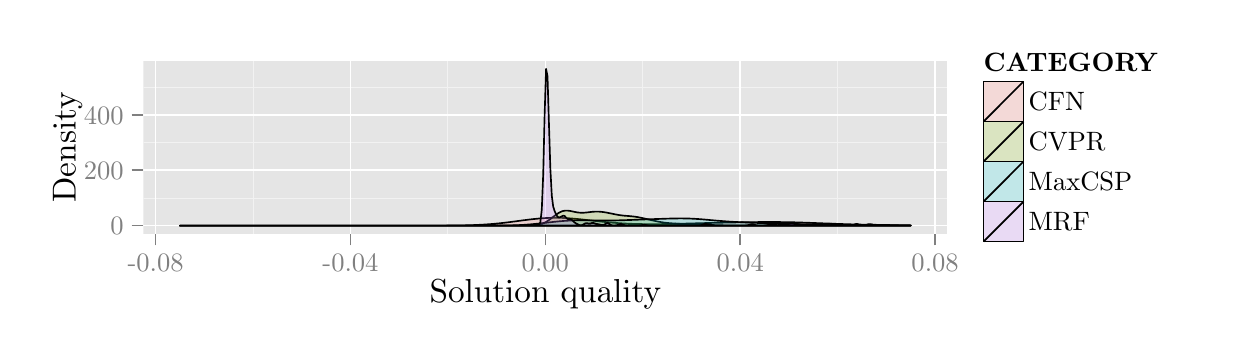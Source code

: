 % Created by tikzDevice version 0.7.0 on 2014-04-13 20:30:14
% !TEX encoding = UTF-8 Unicode
\begin{tikzpicture}[x=1pt,y=1pt]
\definecolor[named]{fillColor}{rgb}{1.00,1.00,1.00}
\path[use as bounding box,fill=fillColor,fill opacity=0.00] (0,0) rectangle (433.62,108.41);
\begin{scope}
\path[clip] (  0.00,  0.00) rectangle (433.62,108.40);
\definecolor[named]{drawColor}{rgb}{1.00,1.00,1.00}
\definecolor[named]{fillColor}{rgb}{1.00,1.00,1.00}

\path[draw=drawColor,line width= 0.6pt,line join=round,line cap=round,fill=fillColor] ( -0.00,  0.00) rectangle (433.62,108.40);
\end{scope}
\begin{scope}
\path[clip] ( 41.82, 34.03) rectangle (332.31, 96.36);
\definecolor[named]{fillColor}{rgb}{0.90,0.90,0.90}

\path[fill=fillColor] ( 41.82, 34.03) rectangle (332.31, 96.36);
\definecolor[named]{drawColor}{rgb}{0.95,0.95,0.95}

\path[draw=drawColor,line width= 0.3pt,line join=round] ( 41.82, 46.87) --
	(332.31, 46.87);

\path[draw=drawColor,line width= 0.3pt,line join=round] ( 41.82, 66.86) --
	(332.31, 66.86);

\path[draw=drawColor,line width= 0.3pt,line join=round] ( 41.82, 86.86) --
	(332.31, 86.86);

\path[draw=drawColor,line width= 0.3pt,line join=round] ( 81.43, 34.03) --
	( 81.43, 96.36);

\path[draw=drawColor,line width= 0.3pt,line join=round] (151.85, 34.03) --
	(151.85, 96.36);

\path[draw=drawColor,line width= 0.3pt,line join=round] (222.27, 34.03) --
	(222.27, 96.36);

\path[draw=drawColor,line width= 0.3pt,line join=round] (292.69, 34.03) --
	(292.69, 96.36);
\definecolor[named]{drawColor}{rgb}{1.00,1.00,1.00}

\path[draw=drawColor,line width= 0.6pt,line join=round] ( 41.82, 36.87) --
	(332.31, 36.87);

\path[draw=drawColor,line width= 0.6pt,line join=round] ( 41.82, 56.86) --
	(332.31, 56.86);

\path[draw=drawColor,line width= 0.6pt,line join=round] ( 41.82, 76.86) --
	(332.31, 76.86);

\path[draw=drawColor,line width= 0.6pt,line join=round] ( 46.22, 34.03) --
	( 46.22, 96.36);

\path[draw=drawColor,line width= 0.6pt,line join=round] (116.64, 34.03) --
	(116.64, 96.36);

\path[draw=drawColor,line width= 0.6pt,line join=round] (187.06, 34.03) --
	(187.06, 96.36);

\path[draw=drawColor,line width= 0.6pt,line join=round] (257.48, 34.03) --
	(257.48, 96.36);

\path[draw=drawColor,line width= 0.6pt,line join=round] (327.90, 34.03) --
	(327.90, 96.36);
\definecolor[named]{drawColor}{rgb}{0.00,0.00,0.00}
\definecolor[named]{fillColor}{rgb}{0.97,0.46,0.43}

\path[draw=drawColor,line width= 0.6pt,line join=round,line cap=round,fill=fillColor,fill opacity=0.20] ( 55.02, 36.87) --
	( 55.54, 36.87) --
	( 56.06, 36.87) --
	( 56.57, 36.87) --
	( 57.09, 36.87) --
	( 57.61, 36.87) --
	( 58.12, 36.87) --
	( 58.64, 36.87) --
	( 59.16, 36.87) --
	( 59.67, 36.87) --
	( 60.19, 36.87) --
	( 60.71, 36.87) --
	( 61.22, 36.87) --
	( 61.74, 36.87) --
	( 62.26, 36.87) --
	( 62.78, 36.87) --
	( 63.29, 36.87) --
	( 63.81, 36.87) --
	( 64.33, 36.87) --
	( 64.84, 36.87) --
	( 65.36, 36.87) --
	( 65.88, 36.87) --
	( 66.39, 36.87) --
	( 66.91, 36.87) --
	( 67.43, 36.87) --
	( 67.94, 36.87) --
	( 68.46, 36.87) --
	( 68.98, 36.87) --
	( 69.49, 36.87) --
	( 70.01, 36.87) --
	( 70.53, 36.87) --
	( 71.04, 36.87) --
	( 71.56, 36.87) --
	( 72.08, 36.87) --
	( 72.59, 36.87) --
	( 73.11, 36.87) --
	( 73.63, 36.87) --
	( 74.14, 36.87) --
	( 74.66, 36.87) --
	( 75.18, 36.87) --
	( 75.69, 36.87) --
	( 76.21, 36.87) --
	( 76.73, 36.87) --
	( 77.25, 36.87) --
	( 77.76, 36.87) --
	( 78.28, 36.87) --
	( 78.80, 36.87) --
	( 79.31, 36.87) --
	( 79.83, 36.87) --
	( 80.35, 36.87) --
	( 80.86, 36.87) --
	( 81.38, 36.87) --
	( 81.90, 36.87) --
	( 82.41, 36.87) --
	( 82.93, 36.87) --
	( 83.45, 36.87) --
	( 83.96, 36.87) --
	( 84.48, 36.87) --
	( 85.00, 36.87) --
	( 85.51, 36.87) --
	( 86.03, 36.87) --
	( 86.55, 36.87) --
	( 87.06, 36.87) --
	( 87.58, 36.87) --
	( 88.10, 36.87) --
	( 88.61, 36.87) --
	( 89.13, 36.87) --
	( 89.65, 36.87) --
	( 90.16, 36.87) --
	( 90.68, 36.87) --
	( 91.20, 36.87) --
	( 91.72, 36.87) --
	( 92.23, 36.87) --
	( 92.75, 36.87) --
	( 93.27, 36.87) --
	( 93.78, 36.87) --
	( 94.30, 36.87) --
	( 94.82, 36.87) --
	( 95.33, 36.87) --
	( 95.85, 36.87) --
	( 96.37, 36.87) --
	( 96.88, 36.87) --
	( 97.40, 36.87) --
	( 97.92, 36.87) --
	( 98.43, 36.87) --
	( 98.95, 36.87) --
	( 99.47, 36.87) --
	( 99.98, 36.87) --
	(100.50, 36.87) --
	(101.02, 36.87) --
	(101.53, 36.87) --
	(102.05, 36.87) --
	(102.57, 36.87) --
	(103.08, 36.87) --
	(103.60, 36.87) --
	(104.12, 36.87) --
	(104.63, 36.87) --
	(105.15, 36.87) --
	(105.67, 36.87) --
	(106.19, 36.87) --
	(106.70, 36.87) --
	(107.22, 36.87) --
	(107.74, 36.87) --
	(108.25, 36.87) --
	(108.77, 36.87) --
	(109.29, 36.87) --
	(109.80, 36.87) --
	(110.32, 36.87) --
	(110.84, 36.87) --
	(111.35, 36.87) --
	(111.87, 36.87) --
	(112.39, 36.87) --
	(112.90, 36.87) --
	(113.42, 36.87) --
	(113.94, 36.87) --
	(114.45, 36.87) --
	(114.97, 36.87) --
	(115.49, 36.87) --
	(116.00, 36.87) --
	(116.52, 36.87) --
	(117.04, 36.87) --
	(117.55, 36.87) --
	(118.07, 36.87) --
	(118.59, 36.87) --
	(119.10, 36.87) --
	(119.62, 36.87) --
	(120.14, 36.87) --
	(120.66, 36.87) --
	(121.17, 36.87) --
	(121.69, 36.87) --
	(122.21, 36.87) --
	(122.72, 36.87) --
	(123.24, 36.87) --
	(123.76, 36.87) --
	(124.27, 36.87) --
	(124.79, 36.87) --
	(125.31, 36.87) --
	(125.82, 36.87) --
	(126.34, 36.87) --
	(126.86, 36.87) --
	(127.37, 36.87) --
	(127.89, 36.87) --
	(128.41, 36.87) --
	(128.92, 36.87) --
	(129.44, 36.87) --
	(129.96, 36.87) --
	(130.47, 36.87) --
	(130.99, 36.87) --
	(131.51, 36.87) --
	(132.02, 36.87) --
	(132.54, 36.87) --
	(133.06, 36.87) --
	(133.57, 36.87) --
	(134.09, 36.87) --
	(134.61, 36.87) --
	(135.13, 36.87) --
	(135.64, 36.87) --
	(136.16, 36.87) --
	(136.68, 36.87) --
	(137.19, 36.87) --
	(137.71, 36.87) --
	(138.23, 36.87) --
	(138.74, 36.87) --
	(139.26, 36.87) --
	(139.78, 36.87) --
	(140.29, 36.87) --
	(140.81, 36.87) --
	(141.33, 36.87) --
	(141.84, 36.87) --
	(142.36, 36.87) --
	(142.88, 36.87) --
	(143.39, 36.87) --
	(143.91, 36.87) --
	(144.43, 36.87) --
	(144.94, 36.87) --
	(145.46, 36.87) --
	(145.98, 36.87) --
	(146.49, 36.88) --
	(147.01, 36.88) --
	(147.53, 36.88) --
	(148.04, 36.88) --
	(148.56, 36.88) --
	(149.08, 36.88) --
	(149.60, 36.88) --
	(150.11, 36.89) --
	(150.63, 36.89) --
	(151.15, 36.89) --
	(151.66, 36.90) --
	(152.18, 36.90) --
	(152.70, 36.90) --
	(153.21, 36.91) --
	(153.73, 36.91) --
	(154.25, 36.92) --
	(154.76, 36.93) --
	(155.28, 36.93) --
	(155.80, 36.94) --
	(156.31, 36.95) --
	(156.83, 36.96) --
	(157.35, 36.97) --
	(157.86, 36.98) --
	(158.38, 36.99) --
	(158.90, 37.01) --
	(159.41, 37.02) --
	(159.93, 37.04) --
	(160.45, 37.05) --
	(160.96, 37.07) --
	(161.48, 37.09) --
	(162.00, 37.11) --
	(162.51, 37.14) --
	(163.03, 37.16) --
	(163.55, 37.19) --
	(164.07, 37.21) --
	(164.58, 37.24) --
	(165.10, 37.28) --
	(165.62, 37.31) --
	(166.13, 37.35) --
	(166.65, 37.38) --
	(167.17, 37.42) --
	(167.68, 37.46) --
	(168.20, 37.51) --
	(168.72, 37.55) --
	(169.23, 37.60) --
	(169.75, 37.65) --
	(170.27, 37.70) --
	(170.78, 37.76) --
	(171.30, 37.81) --
	(171.82, 37.87) --
	(172.33, 37.93) --
	(172.85, 37.99) --
	(173.37, 38.05) --
	(173.88, 38.12) --
	(174.40, 38.18) --
	(174.92, 38.25) --
	(175.43, 38.32) --
	(175.95, 38.38) --
	(176.47, 38.45) --
	(176.98, 38.52) --
	(177.50, 38.59) --
	(178.02, 38.66) --
	(178.54, 38.73) --
	(179.05, 38.80) --
	(179.57, 38.86) --
	(180.09, 38.93) --
	(180.60, 38.99) --
	(181.12, 39.06) --
	(181.64, 39.12) --
	(182.15, 39.18) --
	(182.67, 39.24) --
	(183.19, 39.29) --
	(183.70, 39.34) --
	(184.22, 39.39) --
	(184.74, 39.44) --
	(185.25, 39.48) --
	(185.77, 39.52) --
	(186.29, 39.56) --
	(186.80, 39.59) --
	(187.32, 39.62) --
	(187.84, 39.65) --
	(188.35, 39.67) --
	(188.87, 39.69) --
	(189.39, 39.70) --
	(189.90, 39.71) --
	(190.42, 39.71) --
	(190.94, 39.71) --
	(191.46, 39.71) --
	(191.97, 39.70) --
	(192.49, 39.69) --
	(193.01, 39.67) --
	(193.52, 39.65) --
	(194.04, 39.63) --
	(194.56, 39.60) --
	(195.07, 39.57) --
	(195.59, 39.53) --
	(196.11, 39.50) --
	(196.62, 39.46) --
	(197.14, 39.41) --
	(197.66, 39.37) --
	(198.17, 39.32) --
	(198.69, 39.27) --
	(199.21, 39.22) --
	(199.72, 39.17) --
	(200.24, 39.11) --
	(200.76, 39.06) --
	(201.27, 39.00) --
	(201.79, 38.94) --
	(202.31, 38.88) --
	(202.82, 38.83) --
	(203.34, 38.77) --
	(203.86, 38.71) --
	(204.37, 38.65) --
	(204.89, 38.59) --
	(205.41, 38.53) --
	(205.93, 38.48) --
	(206.44, 38.42) --
	(206.96, 38.36) --
	(207.48, 38.31) --
	(207.99, 38.26) --
	(208.51, 38.20) --
	(209.03, 38.15) --
	(209.54, 38.10) --
	(210.06, 38.06) --
	(210.58, 38.01) --
	(211.09, 37.97) --
	(211.61, 37.92) --
	(212.13, 37.88) --
	(212.64, 37.84) --
	(213.16, 37.81) --
	(213.68, 37.77) --
	(214.19, 37.74) --
	(214.71, 37.71) --
	(215.23, 37.68) --
	(215.74, 37.65) --
	(216.26, 37.62) --
	(216.78, 37.60) --
	(217.29, 37.57) --
	(217.81, 37.55) --
	(218.33, 37.53) --
	(218.84, 37.52) --
	(219.36, 37.50) --
	(219.88, 37.48) --
	(220.40, 37.47) --
	(220.91, 37.46) --
	(221.43, 37.45) --
	(221.95, 37.44) --
	(222.46, 37.43) --
	(222.98, 37.43) --
	(223.50, 37.42) --
	(224.01, 37.42) --
	(224.53, 37.42) --
	(225.05, 37.42) --
	(225.56, 37.42) --
	(226.08, 37.42) --
	(226.60, 37.42) --
	(227.11, 37.42) --
	(227.63, 37.42) --
	(228.15, 37.43) --
	(228.66, 37.43) --
	(229.18, 37.44) --
	(229.70, 37.45) --
	(230.21, 37.46) --
	(230.73, 37.46) --
	(231.25, 37.47) --
	(231.76, 37.48) --
	(232.28, 37.49) --
	(232.80, 37.50) --
	(233.31, 37.51) --
	(233.83, 37.52) --
	(234.35, 37.54) --
	(234.87, 37.55) --
	(235.38, 37.56) --
	(235.90, 37.57) --
	(236.42, 37.59) --
	(236.93, 37.60) --
	(237.45, 37.61) --
	(237.97, 37.62) --
	(238.48, 37.64) --
	(239.00, 37.65) --
	(239.52, 37.66) --
	(240.03, 37.68) --
	(240.55, 37.69) --
	(241.07, 37.70) --
	(241.58, 37.72) --
	(242.10, 37.73) --
	(242.62, 37.74) --
	(243.13, 37.76) --
	(243.65, 37.77) --
	(244.17, 37.78) --
	(244.68, 37.80) --
	(245.20, 37.81) --
	(245.72, 37.82) --
	(246.23, 37.83) --
	(246.75, 37.85) --
	(247.27, 37.86) --
	(247.78, 37.87) --
	(248.30, 37.88) --
	(248.82, 37.89) --
	(249.34, 37.91) --
	(249.85, 37.92) --
	(250.37, 37.93) --
	(250.89, 37.94) --
	(251.40, 37.95) --
	(251.92, 37.96) --
	(252.44, 37.97) --
	(252.95, 37.98) --
	(253.47, 37.99) --
	(253.99, 38.00) --
	(254.50, 38.01) --
	(255.02, 38.02) --
	(255.54, 38.03) --
	(256.05, 38.04) --
	(256.57, 38.05) --
	(257.09, 38.06) --
	(257.60, 38.07) --
	(258.12, 38.08) --
	(258.64, 38.09) --
	(259.15, 38.10) --
	(259.67, 38.11) --
	(260.19, 38.12) --
	(260.70, 38.12) --
	(261.22, 38.13) --
	(261.74, 38.14) --
	(262.25, 38.15) --
	(262.77, 38.15) --
	(263.29, 38.16) --
	(263.81, 38.16) --
	(264.32, 38.17) --
	(264.84, 38.17) --
	(265.36, 38.18) --
	(265.87, 38.18) --
	(266.39, 38.18) --
	(266.91, 38.18) --
	(267.42, 38.18) --
	(267.94, 38.19) --
	(268.46, 38.19) --
	(268.97, 38.18) --
	(269.49, 38.18) --
	(270.01, 38.18) --
	(270.52, 38.18) --
	(271.04, 38.17) --
	(271.56, 38.17) --
	(272.07, 38.16) --
	(272.59, 38.16) --
	(273.11, 38.15) --
	(273.62, 38.14) --
	(274.14, 38.13) --
	(274.66, 38.12) --
	(275.17, 38.11) --
	(275.69, 38.10) --
	(276.21, 38.09) --
	(276.72, 38.08) --
	(277.24, 38.07) --
	(277.76, 38.05) --
	(278.28, 38.04) --
	(278.79, 38.02) --
	(279.31, 38.01) --
	(279.83, 37.99) --
	(280.34, 37.97) --
	(280.86, 37.96) --
	(281.38, 37.94) --
	(281.89, 37.92) --
	(282.41, 37.90) --
	(282.93, 37.88) --
	(283.44, 37.86) --
	(283.96, 37.84) --
	(284.48, 37.82) --
	(284.99, 37.80) --
	(285.51, 37.78) --
	(286.03, 37.76) --
	(286.54, 37.74) --
	(287.06, 37.72) --
	(287.58, 37.70) --
	(288.09, 37.68) --
	(288.61, 37.66) --
	(289.13, 37.64) --
	(289.64, 37.62) --
	(290.16, 37.60) --
	(290.68, 37.58) --
	(291.19, 37.56) --
	(291.71, 37.54) --
	(292.23, 37.52) --
	(292.75, 37.50) --
	(293.26, 37.48) --
	(293.78, 37.47) --
	(294.30, 37.45) --
	(294.81, 37.43) --
	(295.33, 37.41) --
	(295.85, 37.40) --
	(296.36, 37.38) --
	(296.88, 37.37) --
	(297.40, 37.35) --
	(297.91, 37.34) --
	(298.43, 37.32) --
	(298.95, 37.31) --
	(299.46, 37.30) --
	(299.98, 37.28) --
	(300.50, 37.27) --
	(301.01, 37.26) --
	(301.53, 37.25) --
	(302.05, 37.24) --
	(302.56, 37.22) --
	(303.08, 37.21) --
	(303.60, 37.20) --
	(304.11, 37.19) --
	(304.63, 37.18) --
	(305.15, 37.17) --
	(305.66, 37.16) --
	(306.18, 37.15) --
	(306.70, 37.15) --
	(307.22, 37.14) --
	(307.73, 37.13) --
	(308.25, 37.12) --
	(308.77, 37.11) --
	(309.28, 37.11) --
	(309.80, 37.10) --
	(310.32, 37.09) --
	(310.83, 37.08) --
	(311.35, 37.08) --
	(311.87, 37.07) --
	(312.38, 37.06) --
	(312.90, 37.06) --
	(313.42, 37.05) --
	(313.93, 37.04) --
	(314.45, 37.04) --
	(314.97, 37.03) --
	(315.48, 37.02) --
	(316.00, 37.02) --
	(316.52, 37.01) --
	(317.03, 37.01) --
	(317.55, 37.00) --
	(318.07, 36.99) --
	(318.58, 36.99) --
	(319.10, 36.98) --
	(319.10, 36.87) --
	(318.58, 36.87) --
	(318.07, 36.87) --
	(317.55, 36.87) --
	(317.03, 36.87) --
	(316.52, 36.87) --
	(316.00, 36.87) --
	(315.48, 36.87) --
	(314.97, 36.87) --
	(314.45, 36.87) --
	(313.93, 36.87) --
	(313.42, 36.87) --
	(312.90, 36.87) --
	(312.38, 36.87) --
	(311.87, 36.87) --
	(311.35, 36.87) --
	(310.83, 36.87) --
	(310.32, 36.87) --
	(309.80, 36.87) --
	(309.28, 36.87) --
	(308.77, 36.87) --
	(308.25, 36.87) --
	(307.73, 36.87) --
	(307.22, 36.87) --
	(306.70, 36.87) --
	(306.18, 36.87) --
	(305.66, 36.87) --
	(305.15, 36.87) --
	(304.63, 36.87) --
	(304.11, 36.87) --
	(303.60, 36.87) --
	(303.08, 36.87) --
	(302.56, 36.87) --
	(302.05, 36.87) --
	(301.53, 36.87) --
	(301.01, 36.87) --
	(300.50, 36.87) --
	(299.98, 36.87) --
	(299.46, 36.87) --
	(298.95, 36.87) --
	(298.43, 36.87) --
	(297.91, 36.87) --
	(297.40, 36.87) --
	(296.88, 36.87) --
	(296.36, 36.87) --
	(295.85, 36.87) --
	(295.33, 36.87) --
	(294.81, 36.87) --
	(294.30, 36.87) --
	(293.78, 36.87) --
	(293.26, 36.87) --
	(292.75, 36.87) --
	(292.23, 36.87) --
	(291.71, 36.87) --
	(291.19, 36.87) --
	(290.68, 36.87) --
	(290.16, 36.87) --
	(289.64, 36.87) --
	(289.13, 36.87) --
	(288.61, 36.87) --
	(288.09, 36.87) --
	(287.58, 36.87) --
	(287.06, 36.87) --
	(286.54, 36.87) --
	(286.03, 36.87) --
	(285.51, 36.87) --
	(284.99, 36.87) --
	(284.48, 36.87) --
	(283.96, 36.87) --
	(283.44, 36.87) --
	(282.93, 36.87) --
	(282.41, 36.87) --
	(281.89, 36.87) --
	(281.38, 36.87) --
	(280.86, 36.87) --
	(280.34, 36.87) --
	(279.83, 36.87) --
	(279.31, 36.87) --
	(278.79, 36.87) --
	(278.28, 36.87) --
	(277.76, 36.87) --
	(277.24, 36.87) --
	(276.72, 36.87) --
	(276.21, 36.87) --
	(275.69, 36.87) --
	(275.17, 36.87) --
	(274.66, 36.87) --
	(274.14, 36.87) --
	(273.62, 36.87) --
	(273.11, 36.87) --
	(272.59, 36.87) --
	(272.07, 36.87) --
	(271.56, 36.87) --
	(271.04, 36.87) --
	(270.52, 36.87) --
	(270.01, 36.87) --
	(269.49, 36.87) --
	(268.97, 36.87) --
	(268.46, 36.87) --
	(267.94, 36.87) --
	(267.42, 36.87) --
	(266.91, 36.87) --
	(266.39, 36.87) --
	(265.87, 36.87) --
	(265.36, 36.87) --
	(264.84, 36.87) --
	(264.32, 36.87) --
	(263.81, 36.87) --
	(263.29, 36.87) --
	(262.77, 36.87) --
	(262.25, 36.87) --
	(261.74, 36.87) --
	(261.22, 36.87) --
	(260.70, 36.87) --
	(260.19, 36.87) --
	(259.67, 36.87) --
	(259.15, 36.87) --
	(258.64, 36.87) --
	(258.12, 36.87) --
	(257.60, 36.87) --
	(257.09, 36.87) --
	(256.57, 36.87) --
	(256.05, 36.87) --
	(255.54, 36.87) --
	(255.02, 36.87) --
	(254.50, 36.87) --
	(253.99, 36.87) --
	(253.47, 36.87) --
	(252.95, 36.87) --
	(252.44, 36.87) --
	(251.92, 36.87) --
	(251.40, 36.87) --
	(250.89, 36.87) --
	(250.37, 36.87) --
	(249.85, 36.87) --
	(249.34, 36.87) --
	(248.82, 36.87) --
	(248.30, 36.87) --
	(247.78, 36.87) --
	(247.27, 36.87) --
	(246.75, 36.87) --
	(246.23, 36.87) --
	(245.72, 36.87) --
	(245.20, 36.87) --
	(244.68, 36.87) --
	(244.17, 36.87) --
	(243.65, 36.87) --
	(243.13, 36.87) --
	(242.62, 36.87) --
	(242.10, 36.87) --
	(241.58, 36.87) --
	(241.07, 36.87) --
	(240.55, 36.87) --
	(240.03, 36.87) --
	(239.52, 36.87) --
	(239.00, 36.87) --
	(238.48, 36.87) --
	(237.97, 36.87) --
	(237.45, 36.87) --
	(236.93, 36.87) --
	(236.42, 36.87) --
	(235.90, 36.87) --
	(235.38, 36.87) --
	(234.87, 36.87) --
	(234.35, 36.87) --
	(233.83, 36.87) --
	(233.31, 36.87) --
	(232.80, 36.87) --
	(232.28, 36.87) --
	(231.76, 36.87) --
	(231.25, 36.87) --
	(230.73, 36.87) --
	(230.21, 36.87) --
	(229.70, 36.87) --
	(229.18, 36.87) --
	(228.66, 36.87) --
	(228.15, 36.87) --
	(227.63, 36.87) --
	(227.11, 36.87) --
	(226.60, 36.87) --
	(226.08, 36.87) --
	(225.56, 36.87) --
	(225.05, 36.87) --
	(224.53, 36.87) --
	(224.01, 36.87) --
	(223.50, 36.87) --
	(222.98, 36.87) --
	(222.46, 36.87) --
	(221.95, 36.87) --
	(221.43, 36.87) --
	(220.91, 36.87) --
	(220.40, 36.87) --
	(219.88, 36.87) --
	(219.36, 36.87) --
	(218.84, 36.87) --
	(218.33, 36.87) --
	(217.81, 36.87) --
	(217.29, 36.87) --
	(216.78, 36.87) --
	(216.26, 36.87) --
	(215.74, 36.87) --
	(215.23, 36.87) --
	(214.71, 36.87) --
	(214.19, 36.87) --
	(213.68, 36.87) --
	(213.16, 36.87) --
	(212.64, 36.87) --
	(212.13, 36.87) --
	(211.61, 36.87) --
	(211.09, 36.87) --
	(210.58, 36.87) --
	(210.06, 36.87) --
	(209.54, 36.87) --
	(209.03, 36.87) --
	(208.51, 36.87) --
	(207.99, 36.87) --
	(207.48, 36.87) --
	(206.96, 36.87) --
	(206.44, 36.87) --
	(205.93, 36.87) --
	(205.41, 36.87) --
	(204.89, 36.87) --
	(204.37, 36.87) --
	(203.86, 36.87) --
	(203.34, 36.87) --
	(202.82, 36.87) --
	(202.31, 36.87) --
	(201.79, 36.87) --
	(201.27, 36.87) --
	(200.76, 36.87) --
	(200.24, 36.87) --
	(199.72, 36.87) --
	(199.21, 36.87) --
	(198.69, 36.87) --
	(198.17, 36.87) --
	(197.66, 36.87) --
	(197.14, 36.87) --
	(196.62, 36.87) --
	(196.11, 36.87) --
	(195.59, 36.87) --
	(195.07, 36.87) --
	(194.56, 36.87) --
	(194.04, 36.87) --
	(193.52, 36.87) --
	(193.01, 36.87) --
	(192.49, 36.87) --
	(191.97, 36.87) --
	(191.46, 36.87) --
	(190.94, 36.87) --
	(190.42, 36.87) --
	(189.90, 36.87) --
	(189.39, 36.87) --
	(188.87, 36.87) --
	(188.35, 36.87) --
	(187.84, 36.87) --
	(187.32, 36.87) --
	(186.80, 36.87) --
	(186.29, 36.87) --
	(185.77, 36.87) --
	(185.25, 36.87) --
	(184.74, 36.87) --
	(184.22, 36.87) --
	(183.70, 36.87) --
	(183.19, 36.87) --
	(182.67, 36.87) --
	(182.15, 36.87) --
	(181.64, 36.87) --
	(181.12, 36.87) --
	(180.60, 36.87) --
	(180.09, 36.87) --
	(179.57, 36.87) --
	(179.05, 36.87) --
	(178.54, 36.87) --
	(178.02, 36.87) --
	(177.50, 36.87) --
	(176.98, 36.87) --
	(176.47, 36.87) --
	(175.95, 36.87) --
	(175.43, 36.87) --
	(174.92, 36.87) --
	(174.40, 36.87) --
	(173.88, 36.87) --
	(173.37, 36.87) --
	(172.85, 36.87) --
	(172.33, 36.87) --
	(171.82, 36.87) --
	(171.30, 36.87) --
	(170.78, 36.87) --
	(170.27, 36.87) --
	(169.75, 36.87) --
	(169.23, 36.87) --
	(168.72, 36.87) --
	(168.20, 36.87) --
	(167.68, 36.87) --
	(167.17, 36.87) --
	(166.65, 36.87) --
	(166.13, 36.87) --
	(165.62, 36.87) --
	(165.10, 36.87) --
	(164.58, 36.87) --
	(164.07, 36.87) --
	(163.55, 36.87) --
	(163.03, 36.87) --
	(162.51, 36.87) --
	(162.00, 36.87) --
	(161.48, 36.87) --
	(160.96, 36.87) --
	(160.45, 36.87) --
	(159.93, 36.87) --
	(159.41, 36.87) --
	(158.90, 36.87) --
	(158.38, 36.87) --
	(157.86, 36.87) --
	(157.35, 36.87) --
	(156.83, 36.87) --
	(156.31, 36.87) --
	(155.80, 36.87) --
	(155.28, 36.87) --
	(154.76, 36.87) --
	(154.25, 36.87) --
	(153.73, 36.87) --
	(153.21, 36.87) --
	(152.70, 36.87) --
	(152.18, 36.87) --
	(151.66, 36.87) --
	(151.15, 36.87) --
	(150.63, 36.87) --
	(150.11, 36.87) --
	(149.60, 36.87) --
	(149.08, 36.87) --
	(148.56, 36.87) --
	(148.04, 36.87) --
	(147.53, 36.87) --
	(147.01, 36.87) --
	(146.49, 36.87) --
	(145.98, 36.87) --
	(145.46, 36.87) --
	(144.94, 36.87) --
	(144.43, 36.87) --
	(143.91, 36.87) --
	(143.39, 36.87) --
	(142.88, 36.87) --
	(142.36, 36.87) --
	(141.84, 36.87) --
	(141.33, 36.87) --
	(140.81, 36.87) --
	(140.29, 36.87) --
	(139.78, 36.87) --
	(139.26, 36.87) --
	(138.74, 36.87) --
	(138.23, 36.87) --
	(137.71, 36.87) --
	(137.19, 36.87) --
	(136.68, 36.87) --
	(136.16, 36.87) --
	(135.64, 36.87) --
	(135.13, 36.87) --
	(134.61, 36.87) --
	(134.09, 36.87) --
	(133.57, 36.87) --
	(133.06, 36.87) --
	(132.54, 36.87) --
	(132.02, 36.87) --
	(131.51, 36.87) --
	(130.99, 36.87) --
	(130.47, 36.87) --
	(129.96, 36.87) --
	(129.44, 36.87) --
	(128.92, 36.87) --
	(128.41, 36.87) --
	(127.89, 36.87) --
	(127.37, 36.87) --
	(126.86, 36.87) --
	(126.34, 36.87) --
	(125.82, 36.87) --
	(125.31, 36.87) --
	(124.79, 36.87) --
	(124.27, 36.87) --
	(123.76, 36.87) --
	(123.24, 36.87) --
	(122.72, 36.87) --
	(122.21, 36.87) --
	(121.69, 36.87) --
	(121.17, 36.87) --
	(120.66, 36.87) --
	(120.14, 36.87) --
	(119.62, 36.87) --
	(119.10, 36.87) --
	(118.59, 36.87) --
	(118.07, 36.87) --
	(117.55, 36.87) --
	(117.04, 36.87) --
	(116.52, 36.87) --
	(116.00, 36.87) --
	(115.49, 36.87) --
	(114.97, 36.87) --
	(114.45, 36.87) --
	(113.94, 36.87) --
	(113.42, 36.87) --
	(112.90, 36.87) --
	(112.39, 36.87) --
	(111.87, 36.87) --
	(111.35, 36.87) --
	(110.84, 36.87) --
	(110.32, 36.87) --
	(109.80, 36.87) --
	(109.29, 36.87) --
	(108.77, 36.87) --
	(108.25, 36.87) --
	(107.74, 36.87) --
	(107.22, 36.87) --
	(106.70, 36.87) --
	(106.19, 36.87) --
	(105.67, 36.87) --
	(105.15, 36.87) --
	(104.63, 36.87) --
	(104.12, 36.87) --
	(103.60, 36.87) --
	(103.08, 36.87) --
	(102.57, 36.87) --
	(102.05, 36.87) --
	(101.53, 36.87) --
	(101.02, 36.87) --
	(100.50, 36.87) --
	( 99.98, 36.87) --
	( 99.47, 36.87) --
	( 98.95, 36.87) --
	( 98.43, 36.87) --
	( 97.92, 36.87) --
	( 97.40, 36.87) --
	( 96.88, 36.87) --
	( 96.37, 36.87) --
	( 95.85, 36.87) --
	( 95.33, 36.87) --
	( 94.82, 36.87) --
	( 94.30, 36.87) --
	( 93.78, 36.87) --
	( 93.27, 36.87) --
	( 92.75, 36.87) --
	( 92.23, 36.87) --
	( 91.72, 36.87) --
	( 91.20, 36.87) --
	( 90.68, 36.87) --
	( 90.16, 36.87) --
	( 89.65, 36.87) --
	( 89.13, 36.87) --
	( 88.61, 36.87) --
	( 88.10, 36.87) --
	( 87.58, 36.87) --
	( 87.06, 36.87) --
	( 86.55, 36.87) --
	( 86.03, 36.87) --
	( 85.51, 36.87) --
	( 85.00, 36.87) --
	( 84.48, 36.87) --
	( 83.96, 36.87) --
	( 83.45, 36.87) --
	( 82.93, 36.87) --
	( 82.41, 36.87) --
	( 81.90, 36.87) --
	( 81.38, 36.87) --
	( 80.86, 36.87) --
	( 80.35, 36.87) --
	( 79.83, 36.87) --
	( 79.31, 36.87) --
	( 78.80, 36.87) --
	( 78.28, 36.87) --
	( 77.76, 36.87) --
	( 77.25, 36.87) --
	( 76.73, 36.87) --
	( 76.21, 36.87) --
	( 75.69, 36.87) --
	( 75.18, 36.87) --
	( 74.66, 36.87) --
	( 74.14, 36.87) --
	( 73.63, 36.87) --
	( 73.11, 36.87) --
	( 72.59, 36.87) --
	( 72.08, 36.87) --
	( 71.56, 36.87) --
	( 71.04, 36.87) --
	( 70.53, 36.87) --
	( 70.01, 36.87) --
	( 69.49, 36.87) --
	( 68.98, 36.87) --
	( 68.46, 36.87) --
	( 67.94, 36.87) --
	( 67.43, 36.87) --
	( 66.91, 36.87) --
	( 66.39, 36.87) --
	( 65.88, 36.87) --
	( 65.36, 36.87) --
	( 64.84, 36.87) --
	( 64.33, 36.87) --
	( 63.81, 36.87) --
	( 63.29, 36.87) --
	( 62.78, 36.87) --
	( 62.26, 36.87) --
	( 61.74, 36.87) --
	( 61.22, 36.87) --
	( 60.71, 36.87) --
	( 60.19, 36.87) --
	( 59.67, 36.87) --
	( 59.16, 36.87) --
	( 58.64, 36.87) --
	( 58.12, 36.87) --
	( 57.61, 36.87) --
	( 57.09, 36.87) --
	( 56.57, 36.87) --
	( 56.06, 36.87) --
	( 55.54, 36.87) --
	( 55.02, 36.87) --
	cycle;
\definecolor[named]{fillColor}{rgb}{0.49,0.68,0.00}

\path[draw=drawColor,line width= 0.6pt,line join=round,line cap=round,fill=fillColor,fill opacity=0.20] ( 55.02, 36.87) --
	( 55.54, 36.87) --
	( 56.06, 36.87) --
	( 56.57, 36.87) --
	( 57.09, 36.87) --
	( 57.61, 36.87) --
	( 58.12, 36.87) --
	( 58.64, 36.87) --
	( 59.16, 36.87) --
	( 59.67, 36.87) --
	( 60.19, 36.87) --
	( 60.71, 36.87) --
	( 61.22, 36.87) --
	( 61.74, 36.87) --
	( 62.26, 36.87) --
	( 62.78, 36.87) --
	( 63.29, 36.87) --
	( 63.81, 36.87) --
	( 64.33, 36.87) --
	( 64.84, 36.87) --
	( 65.36, 36.87) --
	( 65.88, 36.87) --
	( 66.39, 36.87) --
	( 66.91, 36.87) --
	( 67.43, 36.87) --
	( 67.94, 36.87) --
	( 68.46, 36.87) --
	( 68.98, 36.87) --
	( 69.49, 36.87) --
	( 70.01, 36.87) --
	( 70.53, 36.87) --
	( 71.04, 36.87) --
	( 71.56, 36.87) --
	( 72.08, 36.87) --
	( 72.59, 36.87) --
	( 73.11, 36.87) --
	( 73.63, 36.87) --
	( 74.14, 36.87) --
	( 74.66, 36.87) --
	( 75.18, 36.87) --
	( 75.69, 36.87) --
	( 76.21, 36.87) --
	( 76.73, 36.87) --
	( 77.25, 36.87) --
	( 77.76, 36.87) --
	( 78.28, 36.87) --
	( 78.80, 36.87) --
	( 79.31, 36.87) --
	( 79.83, 36.87) --
	( 80.35, 36.87) --
	( 80.86, 36.87) --
	( 81.38, 36.87) --
	( 81.90, 36.87) --
	( 82.41, 36.87) --
	( 82.93, 36.87) --
	( 83.45, 36.87) --
	( 83.96, 36.87) --
	( 84.48, 36.87) --
	( 85.00, 36.87) --
	( 85.51, 36.87) --
	( 86.03, 36.87) --
	( 86.55, 36.87) --
	( 87.06, 36.87) --
	( 87.58, 36.87) --
	( 88.10, 36.87) --
	( 88.61, 36.87) --
	( 89.13, 36.87) --
	( 89.65, 36.87) --
	( 90.16, 36.87) --
	( 90.68, 36.87) --
	( 91.20, 36.87) --
	( 91.72, 36.87) --
	( 92.23, 36.87) --
	( 92.75, 36.87) --
	( 93.27, 36.87) --
	( 93.78, 36.87) --
	( 94.30, 36.87) --
	( 94.82, 36.87) --
	( 95.33, 36.87) --
	( 95.85, 36.87) --
	( 96.37, 36.87) --
	( 96.88, 36.87) --
	( 97.40, 36.87) --
	( 97.92, 36.87) --
	( 98.43, 36.87) --
	( 98.95, 36.87) --
	( 99.47, 36.87) --
	( 99.98, 36.87) --
	(100.50, 36.87) --
	(101.02, 36.87) --
	(101.53, 36.87) --
	(102.05, 36.87) --
	(102.57, 36.87) --
	(103.08, 36.87) --
	(103.60, 36.87) --
	(104.12, 36.87) --
	(104.63, 36.87) --
	(105.15, 36.87) --
	(105.67, 36.87) --
	(106.19, 36.87) --
	(106.70, 36.87) --
	(107.22, 36.87) --
	(107.74, 36.87) --
	(108.25, 36.87) --
	(108.77, 36.87) --
	(109.29, 36.87) --
	(109.80, 36.87) --
	(110.32, 36.87) --
	(110.84, 36.87) --
	(111.35, 36.87) --
	(111.87, 36.87) --
	(112.39, 36.87) --
	(112.90, 36.87) --
	(113.42, 36.87) --
	(113.94, 36.87) --
	(114.45, 36.87) --
	(114.97, 36.87) --
	(115.49, 36.87) --
	(116.00, 36.87) --
	(116.52, 36.87) --
	(117.04, 36.87) --
	(117.55, 36.87) --
	(118.07, 36.87) --
	(118.59, 36.87) --
	(119.10, 36.87) --
	(119.62, 36.87) --
	(120.14, 36.87) --
	(120.66, 36.87) --
	(121.17, 36.87) --
	(121.69, 36.87) --
	(122.21, 36.87) --
	(122.72, 36.87) --
	(123.24, 36.87) --
	(123.76, 36.87) --
	(124.27, 36.87) --
	(124.79, 36.87) --
	(125.31, 36.87) --
	(125.82, 36.87) --
	(126.34, 36.87) --
	(126.86, 36.87) --
	(127.37, 36.87) --
	(127.89, 36.87) --
	(128.41, 36.87) --
	(128.92, 36.87) --
	(129.44, 36.87) --
	(129.96, 36.87) --
	(130.47, 36.87) --
	(130.99, 36.87) --
	(131.51, 36.87) --
	(132.02, 36.87) --
	(132.54, 36.87) --
	(133.06, 36.87) --
	(133.57, 36.87) --
	(134.09, 36.87) --
	(134.61, 36.87) --
	(135.13, 36.87) --
	(135.64, 36.87) --
	(136.16, 36.87) --
	(136.68, 36.87) --
	(137.19, 36.87) --
	(137.71, 36.87) --
	(138.23, 36.87) --
	(138.74, 36.87) --
	(139.26, 36.87) --
	(139.78, 36.87) --
	(140.29, 36.87) --
	(140.81, 36.87) --
	(141.33, 36.87) --
	(141.84, 36.87) --
	(142.36, 36.87) --
	(142.88, 36.87) --
	(143.39, 36.87) --
	(143.91, 36.87) --
	(144.43, 36.87) --
	(144.94, 36.87) --
	(145.46, 36.87) --
	(145.98, 36.87) --
	(146.49, 36.87) --
	(147.01, 36.87) --
	(147.53, 36.87) --
	(148.04, 36.87) --
	(148.56, 36.87) --
	(149.08, 36.87) --
	(149.60, 36.87) --
	(150.11, 36.87) --
	(150.63, 36.87) --
	(151.15, 36.87) --
	(151.66, 36.87) --
	(152.18, 36.87) --
	(152.70, 36.87) --
	(153.21, 36.87) --
	(153.73, 36.87) --
	(154.25, 36.87) --
	(154.76, 36.87) --
	(155.28, 36.87) --
	(155.80, 36.87) --
	(156.31, 36.87) --
	(156.83, 36.87) --
	(157.35, 36.87) --
	(157.86, 36.87) --
	(158.38, 36.87) --
	(158.90, 36.87) --
	(159.41, 36.87) --
	(159.93, 36.87) --
	(160.45, 36.87) --
	(160.96, 36.87) --
	(161.48, 36.87) --
	(162.00, 36.87) --
	(162.51, 36.87) --
	(163.03, 36.87) --
	(163.55, 36.87) --
	(164.07, 36.87) --
	(164.58, 36.87) --
	(165.10, 36.87) --
	(165.62, 36.87) --
	(166.13, 36.87) --
	(166.65, 36.87) --
	(167.17, 36.87) --
	(167.68, 36.87) --
	(168.20, 36.87) --
	(168.72, 36.87) --
	(169.23, 36.87) --
	(169.75, 36.87) --
	(170.27, 36.87) --
	(170.78, 36.87) --
	(171.30, 36.87) --
	(171.82, 36.87) --
	(172.33, 36.87) --
	(172.85, 36.87) --
	(173.37, 36.87) --
	(173.88, 36.87) --
	(174.40, 36.87) --
	(174.92, 36.87) --
	(175.43, 36.87) --
	(175.95, 36.87) --
	(176.47, 36.87) --
	(176.98, 36.87) --
	(177.50, 36.87) --
	(178.02, 36.87) --
	(178.54, 36.87) --
	(179.05, 36.87) --
	(179.57, 36.88) --
	(180.09, 36.88) --
	(180.60, 36.89) --
	(181.12, 36.90) --
	(181.64, 36.91) --
	(182.15, 36.94) --
	(182.67, 36.97) --
	(183.19, 37.01) --
	(183.70, 37.07) --
	(184.22, 37.15) --
	(184.74, 37.25) --
	(185.25, 37.38) --
	(185.77, 37.53) --
	(186.29, 37.73) --
	(186.80, 37.95) --
	(187.32, 38.22) --
	(187.84, 38.53) --
	(188.35, 38.88) --
	(188.87, 39.25) --
	(189.39, 39.64) --
	(189.90, 40.05) --
	(190.42, 40.45) --
	(190.94, 40.84) --
	(191.46, 41.20) --
	(191.97, 41.52) --
	(192.49, 41.80) --
	(193.01, 42.02) --
	(193.52, 42.18) --
	(194.04, 42.27) --
	(194.56, 42.31) --
	(195.07, 42.30) --
	(195.59, 42.25) --
	(196.11, 42.17) --
	(196.62, 42.07) --
	(197.14, 41.95) --
	(197.66, 41.84) --
	(198.17, 41.74) --
	(198.69, 41.65) --
	(199.21, 41.59) --
	(199.72, 41.55) --
	(200.24, 41.53) --
	(200.76, 41.54) --
	(201.27, 41.57) --
	(201.79, 41.61) --
	(202.31, 41.67) --
	(202.82, 41.73) --
	(203.34, 41.79) --
	(203.86, 41.85) --
	(204.37, 41.90) --
	(204.89, 41.93) --
	(205.41, 41.95) --
	(205.93, 41.95) --
	(206.44, 41.93) --
	(206.96, 41.90) --
	(207.48, 41.85) --
	(207.99, 41.78) --
	(208.51, 41.71) --
	(209.03, 41.62) --
	(209.54, 41.52) --
	(210.06, 41.42) --
	(210.58, 41.31) --
	(211.09, 41.20) --
	(211.61, 41.10) --
	(212.13, 40.99) --
	(212.64, 40.89) --
	(213.16, 40.80) --
	(213.68, 40.71) --
	(214.19, 40.64) --
	(214.71, 40.57) --
	(215.23, 40.51) --
	(215.74, 40.46) --
	(216.26, 40.42) --
	(216.78, 40.38) --
	(217.29, 40.34) --
	(217.81, 40.29) --
	(218.33, 40.24) --
	(218.84, 40.18) --
	(219.36, 40.12) --
	(219.88, 40.04) --
	(220.40, 39.96) --
	(220.91, 39.86) --
	(221.43, 39.76) --
	(221.95, 39.65) --
	(222.46, 39.54) --
	(222.98, 39.42) --
	(223.50, 39.30) --
	(224.01, 39.18) --
	(224.53, 39.06) --
	(225.05, 38.94) --
	(225.56, 38.82) --
	(226.08, 38.70) --
	(226.60, 38.59) --
	(227.11, 38.48) --
	(227.63, 38.37) --
	(228.15, 38.27) --
	(228.66, 38.18) --
	(229.18, 38.10) --
	(229.70, 38.02) --
	(230.21, 37.95) --
	(230.73, 37.89) --
	(231.25, 37.84) --
	(231.76, 37.79) --
	(232.28, 37.75) --
	(232.80, 37.71) --
	(233.31, 37.68) --
	(233.83, 37.64) --
	(234.35, 37.61) --
	(234.87, 37.58) --
	(235.38, 37.54) --
	(235.90, 37.51) --
	(236.42, 37.48) --
	(236.93, 37.46) --
	(237.45, 37.43) --
	(237.97, 37.41) --
	(238.48, 37.39) --
	(239.00, 37.36) --
	(239.52, 37.35) --
	(240.03, 37.33) --
	(240.55, 37.31) --
	(241.07, 37.29) --
	(241.58, 37.27) --
	(242.10, 37.25) --
	(242.62, 37.23) --
	(243.13, 37.22) --
	(243.65, 37.20) --
	(244.17, 37.18) --
	(244.68, 37.17) --
	(245.20, 37.15) --
	(245.72, 37.14) --
	(246.23, 37.13) --
	(246.75, 37.11) --
	(247.27, 37.10) --
	(247.78, 37.09) --
	(248.30, 37.07) --
	(248.82, 37.06) --
	(249.34, 37.04) --
	(249.85, 37.03) --
	(250.37, 37.01) --
	(250.89, 37.00) --
	(251.40, 36.98) --
	(251.92, 36.97) --
	(252.44, 36.96) --
	(252.95, 36.95) --
	(253.47, 36.94) --
	(253.99, 36.93) --
	(254.50, 36.93) --
	(255.02, 36.92) --
	(255.54, 36.92) --
	(256.05, 36.92) --
	(256.57, 36.92) --
	(257.09, 36.92) --
	(257.60, 36.92) --
	(258.12, 36.92) --
	(258.64, 36.92) --
	(259.15, 36.92) --
	(259.67, 36.92) --
	(260.19, 36.92) --
	(260.70, 36.93) --
	(261.22, 36.93) --
	(261.74, 36.93) --
	(262.25, 36.93) --
	(262.77, 36.93) --
	(263.29, 36.93) --
	(263.81, 36.92) --
	(264.32, 36.92) --
	(264.84, 36.92) --
	(265.36, 36.91) --
	(265.87, 36.91) --
	(266.39, 36.90) --
	(266.91, 36.90) --
	(267.42, 36.89) --
	(267.94, 36.89) --
	(268.46, 36.89) --
	(268.97, 36.88) --
	(269.49, 36.88) --
	(270.01, 36.88) --
	(270.52, 36.87) --
	(271.04, 36.87) --
	(271.56, 36.87) --
	(272.07, 36.87) --
	(272.59, 36.87) --
	(273.11, 36.87) --
	(273.62, 36.87) --
	(274.14, 36.87) --
	(274.66, 36.87) --
	(275.17, 36.87) --
	(275.69, 36.87) --
	(276.21, 36.87) --
	(276.72, 36.87) --
	(277.24, 36.87) --
	(277.76, 36.87) --
	(278.28, 36.87) --
	(278.79, 36.87) --
	(279.31, 36.87) --
	(279.83, 36.87) --
	(280.34, 36.87) --
	(280.86, 36.87) --
	(281.38, 36.87) --
	(281.89, 36.87) --
	(282.41, 36.87) --
	(282.93, 36.87) --
	(283.44, 36.87) --
	(283.96, 36.87) --
	(284.48, 36.87) --
	(284.99, 36.87) --
	(285.51, 36.87) --
	(286.03, 36.87) --
	(286.54, 36.87) --
	(287.06, 36.87) --
	(287.58, 36.87) --
	(288.09, 36.87) --
	(288.61, 36.87) --
	(289.13, 36.87) --
	(289.64, 36.87) --
	(290.16, 36.87) --
	(290.68, 36.87) --
	(291.19, 36.87) --
	(291.71, 36.87) --
	(292.23, 36.87) --
	(292.75, 36.87) --
	(293.26, 36.87) --
	(293.78, 36.87) --
	(294.30, 36.87) --
	(294.81, 36.87) --
	(295.33, 36.87) --
	(295.85, 36.87) --
	(296.36, 36.87) --
	(296.88, 36.87) --
	(297.40, 36.87) --
	(297.91, 36.87) --
	(298.43, 36.87) --
	(298.95, 36.87) --
	(299.46, 36.87) --
	(299.98, 36.87) --
	(300.50, 36.87) --
	(301.01, 36.87) --
	(301.53, 36.87) --
	(302.05, 36.87) --
	(302.56, 36.87) --
	(303.08, 36.87) --
	(303.60, 36.87) --
	(304.11, 36.87) --
	(304.63, 36.87) --
	(305.15, 36.87) --
	(305.66, 36.87) --
	(306.18, 36.87) --
	(306.70, 36.87) --
	(307.22, 36.87) --
	(307.73, 36.87) --
	(308.25, 36.87) --
	(308.77, 36.87) --
	(309.28, 36.87) --
	(309.80, 36.87) --
	(310.32, 36.87) --
	(310.83, 36.87) --
	(311.35, 36.87) --
	(311.87, 36.87) --
	(312.38, 36.87) --
	(312.90, 36.87) --
	(313.42, 36.87) --
	(313.93, 36.87) --
	(314.45, 36.87) --
	(314.97, 36.87) --
	(315.48, 36.87) --
	(316.00, 36.87) --
	(316.52, 36.87) --
	(317.03, 36.87) --
	(317.55, 36.87) --
	(318.07, 36.87) --
	(318.58, 36.87) --
	(319.10, 36.87) --
	(319.10, 36.87) --
	(318.58, 36.87) --
	(318.07, 36.87) --
	(317.55, 36.87) --
	(317.03, 36.87) --
	(316.52, 36.87) --
	(316.00, 36.87) --
	(315.48, 36.87) --
	(314.97, 36.87) --
	(314.45, 36.87) --
	(313.93, 36.87) --
	(313.42, 36.87) --
	(312.90, 36.87) --
	(312.38, 36.87) --
	(311.87, 36.87) --
	(311.35, 36.87) --
	(310.83, 36.87) --
	(310.32, 36.87) --
	(309.80, 36.87) --
	(309.28, 36.87) --
	(308.77, 36.87) --
	(308.25, 36.87) --
	(307.73, 36.87) --
	(307.22, 36.87) --
	(306.70, 36.87) --
	(306.18, 36.87) --
	(305.66, 36.87) --
	(305.15, 36.87) --
	(304.63, 36.87) --
	(304.11, 36.87) --
	(303.60, 36.87) --
	(303.08, 36.87) --
	(302.56, 36.87) --
	(302.05, 36.87) --
	(301.53, 36.87) --
	(301.01, 36.87) --
	(300.50, 36.87) --
	(299.98, 36.87) --
	(299.46, 36.87) --
	(298.95, 36.87) --
	(298.43, 36.87) --
	(297.91, 36.87) --
	(297.40, 36.87) --
	(296.88, 36.87) --
	(296.36, 36.87) --
	(295.85, 36.87) --
	(295.33, 36.87) --
	(294.81, 36.87) --
	(294.30, 36.87) --
	(293.78, 36.87) --
	(293.26, 36.87) --
	(292.75, 36.87) --
	(292.23, 36.87) --
	(291.71, 36.87) --
	(291.19, 36.87) --
	(290.68, 36.87) --
	(290.16, 36.87) --
	(289.64, 36.87) --
	(289.13, 36.87) --
	(288.61, 36.87) --
	(288.09, 36.87) --
	(287.58, 36.87) --
	(287.06, 36.87) --
	(286.54, 36.87) --
	(286.03, 36.87) --
	(285.51, 36.87) --
	(284.99, 36.87) --
	(284.48, 36.87) --
	(283.96, 36.87) --
	(283.44, 36.87) --
	(282.93, 36.87) --
	(282.41, 36.87) --
	(281.89, 36.87) --
	(281.38, 36.87) --
	(280.86, 36.87) --
	(280.34, 36.87) --
	(279.83, 36.87) --
	(279.31, 36.87) --
	(278.79, 36.87) --
	(278.28, 36.87) --
	(277.76, 36.87) --
	(277.24, 36.87) --
	(276.72, 36.87) --
	(276.21, 36.87) --
	(275.69, 36.87) --
	(275.17, 36.87) --
	(274.66, 36.87) --
	(274.14, 36.87) --
	(273.62, 36.87) --
	(273.11, 36.87) --
	(272.59, 36.87) --
	(272.07, 36.87) --
	(271.56, 36.87) --
	(271.04, 36.87) --
	(270.52, 36.87) --
	(270.01, 36.87) --
	(269.49, 36.87) --
	(268.97, 36.87) --
	(268.46, 36.87) --
	(267.94, 36.87) --
	(267.42, 36.87) --
	(266.91, 36.87) --
	(266.39, 36.87) --
	(265.87, 36.87) --
	(265.36, 36.87) --
	(264.84, 36.87) --
	(264.32, 36.87) --
	(263.81, 36.87) --
	(263.29, 36.87) --
	(262.77, 36.87) --
	(262.25, 36.87) --
	(261.74, 36.87) --
	(261.22, 36.87) --
	(260.70, 36.87) --
	(260.19, 36.87) --
	(259.67, 36.87) --
	(259.15, 36.87) --
	(258.64, 36.87) --
	(258.12, 36.87) --
	(257.60, 36.87) --
	(257.09, 36.87) --
	(256.57, 36.87) --
	(256.05, 36.87) --
	(255.54, 36.87) --
	(255.02, 36.87) --
	(254.50, 36.87) --
	(253.99, 36.87) --
	(253.47, 36.87) --
	(252.95, 36.87) --
	(252.44, 36.87) --
	(251.92, 36.87) --
	(251.40, 36.87) --
	(250.89, 36.87) --
	(250.37, 36.87) --
	(249.85, 36.87) --
	(249.34, 36.87) --
	(248.82, 36.87) --
	(248.30, 36.87) --
	(247.78, 36.87) --
	(247.27, 36.87) --
	(246.75, 36.87) --
	(246.23, 36.87) --
	(245.72, 36.87) --
	(245.20, 36.87) --
	(244.68, 36.87) --
	(244.17, 36.87) --
	(243.65, 36.87) --
	(243.13, 36.87) --
	(242.62, 36.87) --
	(242.10, 36.87) --
	(241.58, 36.87) --
	(241.07, 36.87) --
	(240.55, 36.87) --
	(240.03, 36.87) --
	(239.52, 36.87) --
	(239.00, 36.87) --
	(238.48, 36.87) --
	(237.97, 36.87) --
	(237.45, 36.87) --
	(236.93, 36.87) --
	(236.42, 36.87) --
	(235.90, 36.87) --
	(235.38, 36.87) --
	(234.87, 36.87) --
	(234.35, 36.87) --
	(233.83, 36.87) --
	(233.31, 36.87) --
	(232.80, 36.87) --
	(232.28, 36.87) --
	(231.76, 36.87) --
	(231.25, 36.87) --
	(230.73, 36.87) --
	(230.21, 36.87) --
	(229.70, 36.87) --
	(229.18, 36.87) --
	(228.66, 36.87) --
	(228.15, 36.87) --
	(227.63, 36.87) --
	(227.11, 36.87) --
	(226.60, 36.87) --
	(226.08, 36.87) --
	(225.56, 36.87) --
	(225.05, 36.87) --
	(224.53, 36.87) --
	(224.01, 36.87) --
	(223.50, 36.87) --
	(222.98, 36.87) --
	(222.46, 36.87) --
	(221.95, 36.87) --
	(221.43, 36.87) --
	(220.91, 36.87) --
	(220.40, 36.87) --
	(219.88, 36.87) --
	(219.36, 36.87) --
	(218.84, 36.87) --
	(218.33, 36.87) --
	(217.81, 36.87) --
	(217.29, 36.87) --
	(216.78, 36.87) --
	(216.26, 36.87) --
	(215.74, 36.87) --
	(215.23, 36.87) --
	(214.71, 36.87) --
	(214.19, 36.87) --
	(213.68, 36.87) --
	(213.16, 36.87) --
	(212.64, 36.87) --
	(212.13, 36.87) --
	(211.61, 36.87) --
	(211.09, 36.87) --
	(210.58, 36.87) --
	(210.06, 36.87) --
	(209.54, 36.87) --
	(209.03, 36.87) --
	(208.51, 36.87) --
	(207.99, 36.87) --
	(207.48, 36.87) --
	(206.96, 36.87) --
	(206.44, 36.87) --
	(205.93, 36.87) --
	(205.41, 36.87) --
	(204.89, 36.87) --
	(204.37, 36.87) --
	(203.86, 36.87) --
	(203.34, 36.87) --
	(202.82, 36.87) --
	(202.31, 36.87) --
	(201.79, 36.87) --
	(201.27, 36.87) --
	(200.76, 36.87) --
	(200.24, 36.87) --
	(199.72, 36.87) --
	(199.21, 36.87) --
	(198.69, 36.87) --
	(198.17, 36.87) --
	(197.66, 36.87) --
	(197.14, 36.87) --
	(196.62, 36.87) --
	(196.11, 36.87) --
	(195.59, 36.87) --
	(195.07, 36.87) --
	(194.56, 36.87) --
	(194.04, 36.87) --
	(193.52, 36.87) --
	(193.01, 36.87) --
	(192.49, 36.87) --
	(191.97, 36.87) --
	(191.46, 36.87) --
	(190.94, 36.87) --
	(190.42, 36.87) --
	(189.90, 36.87) --
	(189.39, 36.87) --
	(188.87, 36.87) --
	(188.35, 36.87) --
	(187.84, 36.87) --
	(187.32, 36.87) --
	(186.80, 36.87) --
	(186.29, 36.87) --
	(185.77, 36.87) --
	(185.25, 36.87) --
	(184.74, 36.87) --
	(184.22, 36.87) --
	(183.70, 36.87) --
	(183.19, 36.87) --
	(182.67, 36.87) --
	(182.15, 36.87) --
	(181.64, 36.87) --
	(181.12, 36.87) --
	(180.60, 36.87) --
	(180.09, 36.87) --
	(179.57, 36.87) --
	(179.05, 36.87) --
	(178.54, 36.87) --
	(178.02, 36.87) --
	(177.50, 36.87) --
	(176.98, 36.87) --
	(176.47, 36.87) --
	(175.95, 36.87) --
	(175.43, 36.87) --
	(174.92, 36.87) --
	(174.40, 36.87) --
	(173.88, 36.87) --
	(173.37, 36.87) --
	(172.85, 36.87) --
	(172.33, 36.87) --
	(171.82, 36.87) --
	(171.30, 36.87) --
	(170.78, 36.87) --
	(170.27, 36.87) --
	(169.75, 36.87) --
	(169.23, 36.87) --
	(168.72, 36.87) --
	(168.20, 36.87) --
	(167.68, 36.87) --
	(167.17, 36.87) --
	(166.65, 36.87) --
	(166.13, 36.87) --
	(165.62, 36.87) --
	(165.10, 36.87) --
	(164.58, 36.87) --
	(164.07, 36.87) --
	(163.55, 36.87) --
	(163.03, 36.87) --
	(162.51, 36.87) --
	(162.00, 36.87) --
	(161.48, 36.87) --
	(160.96, 36.87) --
	(160.45, 36.87) --
	(159.93, 36.87) --
	(159.41, 36.87) --
	(158.90, 36.87) --
	(158.38, 36.87) --
	(157.86, 36.87) --
	(157.35, 36.87) --
	(156.83, 36.87) --
	(156.31, 36.87) --
	(155.80, 36.87) --
	(155.28, 36.87) --
	(154.76, 36.87) --
	(154.25, 36.87) --
	(153.73, 36.87) --
	(153.21, 36.87) --
	(152.70, 36.87) --
	(152.18, 36.87) --
	(151.66, 36.87) --
	(151.15, 36.87) --
	(150.63, 36.87) --
	(150.11, 36.87) --
	(149.60, 36.87) --
	(149.08, 36.87) --
	(148.56, 36.87) --
	(148.04, 36.87) --
	(147.53, 36.87) --
	(147.01, 36.87) --
	(146.49, 36.87) --
	(145.98, 36.87) --
	(145.46, 36.87) --
	(144.94, 36.87) --
	(144.43, 36.87) --
	(143.91, 36.87) --
	(143.39, 36.87) --
	(142.88, 36.87) --
	(142.36, 36.87) --
	(141.84, 36.87) --
	(141.33, 36.87) --
	(140.81, 36.87) --
	(140.29, 36.87) --
	(139.78, 36.87) --
	(139.26, 36.87) --
	(138.74, 36.87) --
	(138.23, 36.87) --
	(137.71, 36.87) --
	(137.19, 36.87) --
	(136.68, 36.87) --
	(136.16, 36.87) --
	(135.64, 36.87) --
	(135.13, 36.87) --
	(134.61, 36.87) --
	(134.09, 36.87) --
	(133.57, 36.87) --
	(133.06, 36.87) --
	(132.54, 36.87) --
	(132.02, 36.87) --
	(131.51, 36.87) --
	(130.99, 36.87) --
	(130.47, 36.87) --
	(129.96, 36.87) --
	(129.44, 36.87) --
	(128.92, 36.87) --
	(128.41, 36.87) --
	(127.89, 36.87) --
	(127.37, 36.87) --
	(126.86, 36.87) --
	(126.34, 36.87) --
	(125.82, 36.87) --
	(125.31, 36.87) --
	(124.79, 36.87) --
	(124.27, 36.87) --
	(123.76, 36.87) --
	(123.24, 36.87) --
	(122.72, 36.87) --
	(122.21, 36.87) --
	(121.69, 36.87) --
	(121.17, 36.87) --
	(120.66, 36.87) --
	(120.14, 36.87) --
	(119.62, 36.87) --
	(119.10, 36.87) --
	(118.59, 36.87) --
	(118.07, 36.87) --
	(117.55, 36.87) --
	(117.04, 36.87) --
	(116.52, 36.87) --
	(116.00, 36.87) --
	(115.49, 36.87) --
	(114.97, 36.87) --
	(114.45, 36.87) --
	(113.94, 36.87) --
	(113.42, 36.87) --
	(112.90, 36.87) --
	(112.39, 36.87) --
	(111.87, 36.87) --
	(111.35, 36.87) --
	(110.84, 36.87) --
	(110.32, 36.87) --
	(109.80, 36.87) --
	(109.29, 36.87) --
	(108.77, 36.87) --
	(108.25, 36.87) --
	(107.74, 36.87) --
	(107.22, 36.87) --
	(106.70, 36.87) --
	(106.19, 36.87) --
	(105.67, 36.87) --
	(105.15, 36.87) --
	(104.63, 36.87) --
	(104.12, 36.87) --
	(103.60, 36.87) --
	(103.08, 36.87) --
	(102.57, 36.87) --
	(102.05, 36.87) --
	(101.53, 36.87) --
	(101.02, 36.87) --
	(100.50, 36.87) --
	( 99.98, 36.87) --
	( 99.47, 36.87) --
	( 98.95, 36.87) --
	( 98.43, 36.87) --
	( 97.92, 36.87) --
	( 97.40, 36.87) --
	( 96.88, 36.87) --
	( 96.37, 36.87) --
	( 95.85, 36.87) --
	( 95.33, 36.87) --
	( 94.82, 36.87) --
	( 94.30, 36.87) --
	( 93.78, 36.87) --
	( 93.27, 36.87) --
	( 92.75, 36.87) --
	( 92.23, 36.87) --
	( 91.72, 36.87) --
	( 91.20, 36.87) --
	( 90.68, 36.87) --
	( 90.16, 36.87) --
	( 89.65, 36.87) --
	( 89.13, 36.87) --
	( 88.61, 36.87) --
	( 88.10, 36.87) --
	( 87.58, 36.87) --
	( 87.06, 36.87) --
	( 86.55, 36.87) --
	( 86.03, 36.87) --
	( 85.51, 36.87) --
	( 85.00, 36.87) --
	( 84.48, 36.87) --
	( 83.96, 36.87) --
	( 83.45, 36.87) --
	( 82.93, 36.87) --
	( 82.41, 36.87) --
	( 81.90, 36.87) --
	( 81.38, 36.87) --
	( 80.86, 36.87) --
	( 80.35, 36.87) --
	( 79.83, 36.87) --
	( 79.31, 36.87) --
	( 78.80, 36.87) --
	( 78.28, 36.87) --
	( 77.76, 36.87) --
	( 77.25, 36.87) --
	( 76.73, 36.87) --
	( 76.21, 36.87) --
	( 75.69, 36.87) --
	( 75.18, 36.87) --
	( 74.66, 36.87) --
	( 74.14, 36.87) --
	( 73.63, 36.87) --
	( 73.11, 36.87) --
	( 72.59, 36.87) --
	( 72.08, 36.87) --
	( 71.56, 36.87) --
	( 71.04, 36.87) --
	( 70.53, 36.87) --
	( 70.01, 36.87) --
	( 69.49, 36.87) --
	( 68.98, 36.87) --
	( 68.46, 36.87) --
	( 67.94, 36.87) --
	( 67.43, 36.87) --
	( 66.91, 36.87) --
	( 66.39, 36.87) --
	( 65.88, 36.87) --
	( 65.36, 36.87) --
	( 64.84, 36.87) --
	( 64.33, 36.87) --
	( 63.81, 36.87) --
	( 63.29, 36.87) --
	( 62.78, 36.87) --
	( 62.26, 36.87) --
	( 61.74, 36.87) --
	( 61.22, 36.87) --
	( 60.71, 36.87) --
	( 60.19, 36.87) --
	( 59.67, 36.87) --
	( 59.16, 36.87) --
	( 58.64, 36.87) --
	( 58.12, 36.87) --
	( 57.61, 36.87) --
	( 57.09, 36.87) --
	( 56.57, 36.87) --
	( 56.06, 36.87) --
	( 55.54, 36.87) --
	( 55.02, 36.87) --
	cycle;
\definecolor[named]{fillColor}{rgb}{0.00,0.75,0.77}

\path[draw=drawColor,line width= 0.6pt,line join=round,line cap=round,fill=fillColor,fill opacity=0.20] ( 55.02, 36.87) --
	( 55.54, 36.87) --
	( 56.06, 36.87) --
	( 56.57, 36.87) --
	( 57.09, 36.87) --
	( 57.61, 36.87) --
	( 58.12, 36.87) --
	( 58.64, 36.87) --
	( 59.16, 36.87) --
	( 59.67, 36.87) --
	( 60.19, 36.87) --
	( 60.71, 36.87) --
	( 61.22, 36.87) --
	( 61.74, 36.87) --
	( 62.26, 36.87) --
	( 62.78, 36.87) --
	( 63.29, 36.87) --
	( 63.81, 36.87) --
	( 64.33, 36.87) --
	( 64.84, 36.87) --
	( 65.36, 36.87) --
	( 65.88, 36.87) --
	( 66.39, 36.87) --
	( 66.91, 36.87) --
	( 67.43, 36.87) --
	( 67.94, 36.87) --
	( 68.46, 36.87) --
	( 68.98, 36.87) --
	( 69.49, 36.87) --
	( 70.01, 36.87) --
	( 70.53, 36.87) --
	( 71.04, 36.87) --
	( 71.56, 36.87) --
	( 72.08, 36.87) --
	( 72.59, 36.87) --
	( 73.11, 36.87) --
	( 73.63, 36.87) --
	( 74.14, 36.87) --
	( 74.66, 36.87) --
	( 75.18, 36.87) --
	( 75.69, 36.87) --
	( 76.21, 36.87) --
	( 76.73, 36.87) --
	( 77.25, 36.87) --
	( 77.76, 36.87) --
	( 78.28, 36.87) --
	( 78.80, 36.87) --
	( 79.31, 36.87) --
	( 79.83, 36.87) --
	( 80.35, 36.87) --
	( 80.86, 36.87) --
	( 81.38, 36.87) --
	( 81.90, 36.87) --
	( 82.41, 36.87) --
	( 82.93, 36.87) --
	( 83.45, 36.87) --
	( 83.96, 36.87) --
	( 84.48, 36.87) --
	( 85.00, 36.87) --
	( 85.51, 36.87) --
	( 86.03, 36.87) --
	( 86.55, 36.87) --
	( 87.06, 36.87) --
	( 87.58, 36.87) --
	( 88.10, 36.87) --
	( 88.61, 36.87) --
	( 89.13, 36.87) --
	( 89.65, 36.87) --
	( 90.16, 36.87) --
	( 90.68, 36.87) --
	( 91.20, 36.87) --
	( 91.72, 36.87) --
	( 92.23, 36.87) --
	( 92.75, 36.87) --
	( 93.27, 36.87) --
	( 93.78, 36.87) --
	( 94.30, 36.87) --
	( 94.82, 36.87) --
	( 95.33, 36.87) --
	( 95.85, 36.87) --
	( 96.37, 36.87) --
	( 96.88, 36.87) --
	( 97.40, 36.87) --
	( 97.92, 36.87) --
	( 98.43, 36.87) --
	( 98.95, 36.87) --
	( 99.47, 36.87) --
	( 99.98, 36.87) --
	(100.50, 36.87) --
	(101.02, 36.87) --
	(101.53, 36.87) --
	(102.05, 36.87) --
	(102.57, 36.87) --
	(103.08, 36.87) --
	(103.60, 36.87) --
	(104.12, 36.87) --
	(104.63, 36.87) --
	(105.15, 36.87) --
	(105.67, 36.87) --
	(106.19, 36.87) --
	(106.70, 36.87) --
	(107.22, 36.87) --
	(107.74, 36.87) --
	(108.25, 36.87) --
	(108.77, 36.87) --
	(109.29, 36.87) --
	(109.80, 36.87) --
	(110.32, 36.87) --
	(110.84, 36.87) --
	(111.35, 36.87) --
	(111.87, 36.87) --
	(112.39, 36.87) --
	(112.90, 36.87) --
	(113.42, 36.87) --
	(113.94, 36.87) --
	(114.45, 36.87) --
	(114.97, 36.87) --
	(115.49, 36.87) --
	(116.00, 36.87) --
	(116.52, 36.87) --
	(117.04, 36.87) --
	(117.55, 36.87) --
	(118.07, 36.87) --
	(118.59, 36.87) --
	(119.10, 36.87) --
	(119.62, 36.87) --
	(120.14, 36.87) --
	(120.66, 36.87) --
	(121.17, 36.87) --
	(121.69, 36.87) --
	(122.21, 36.87) --
	(122.72, 36.87) --
	(123.24, 36.87) --
	(123.76, 36.87) --
	(124.27, 36.87) --
	(124.79, 36.87) --
	(125.31, 36.87) --
	(125.82, 36.87) --
	(126.34, 36.87) --
	(126.86, 36.87) --
	(127.37, 36.87) --
	(127.89, 36.87) --
	(128.41, 36.87) --
	(128.92, 36.87) --
	(129.44, 36.87) --
	(129.96, 36.87) --
	(130.47, 36.87) --
	(130.99, 36.87) --
	(131.51, 36.87) --
	(132.02, 36.87) --
	(132.54, 36.87) --
	(133.06, 36.87) --
	(133.57, 36.87) --
	(134.09, 36.87) --
	(134.61, 36.87) --
	(135.13, 36.87) --
	(135.64, 36.87) --
	(136.16, 36.87) --
	(136.68, 36.87) --
	(137.19, 36.87) --
	(137.71, 36.87) --
	(138.23, 36.87) --
	(138.74, 36.87) --
	(139.26, 36.87) --
	(139.78, 36.87) --
	(140.29, 36.87) --
	(140.81, 36.87) --
	(141.33, 36.87) --
	(141.84, 36.87) --
	(142.36, 36.87) --
	(142.88, 36.87) --
	(143.39, 36.87) --
	(143.91, 36.87) --
	(144.43, 36.87) --
	(144.94, 36.87) --
	(145.46, 36.87) --
	(145.98, 36.87) --
	(146.49, 36.87) --
	(147.01, 36.87) --
	(147.53, 36.87) --
	(148.04, 36.87) --
	(148.56, 36.87) --
	(149.08, 36.87) --
	(149.60, 36.87) --
	(150.11, 36.87) --
	(150.63, 36.87) --
	(151.15, 36.87) --
	(151.66, 36.87) --
	(152.18, 36.87) --
	(152.70, 36.87) --
	(153.21, 36.87) --
	(153.73, 36.87) --
	(154.25, 36.87) --
	(154.76, 36.87) --
	(155.28, 36.87) --
	(155.80, 36.87) --
	(156.31, 36.87) --
	(156.83, 36.87) --
	(157.35, 36.87) --
	(157.86, 36.87) --
	(158.38, 36.87) --
	(158.90, 36.87) --
	(159.41, 36.87) --
	(159.93, 36.87) --
	(160.45, 36.87) --
	(160.96, 36.87) --
	(161.48, 36.87) --
	(162.00, 36.87) --
	(162.51, 36.87) --
	(163.03, 36.87) --
	(163.55, 36.87) --
	(164.07, 36.87) --
	(164.58, 36.87) --
	(165.10, 36.87) --
	(165.62, 36.87) --
	(166.13, 36.87) --
	(166.65, 36.87) --
	(167.17, 36.88) --
	(167.68, 36.88) --
	(168.20, 36.88) --
	(168.72, 36.88) --
	(169.23, 36.89) --
	(169.75, 36.89) --
	(170.27, 36.89) --
	(170.78, 36.90) --
	(171.30, 36.90) --
	(171.82, 36.91) --
	(172.33, 36.92) --
	(172.85, 36.93) --
	(173.37, 36.94) --
	(173.88, 36.95) --
	(174.40, 36.96) --
	(174.92, 36.97) --
	(175.43, 36.99) --
	(175.95, 37.01) --
	(176.47, 37.02) --
	(176.98, 37.05) --
	(177.50, 37.07) --
	(178.02, 37.09) --
	(178.54, 37.12) --
	(179.05, 37.15) --
	(179.57, 37.18) --
	(180.09, 37.22) --
	(180.60, 37.26) --
	(181.12, 37.30) --
	(181.64, 37.34) --
	(182.15, 37.38) --
	(182.67, 37.43) --
	(183.19, 37.48) --
	(183.70, 37.53) --
	(184.22, 37.58) --
	(184.74, 37.63) --
	(185.25, 37.69) --
	(185.77, 37.75) --
	(186.29, 37.80) --
	(186.80, 37.86) --
	(187.32, 37.92) --
	(187.84, 37.98) --
	(188.35, 38.04) --
	(188.87, 38.10) --
	(189.39, 38.16) --
	(189.90, 38.21) --
	(190.42, 38.27) --
	(190.94, 38.32) --
	(191.46, 38.37) --
	(191.97, 38.42) --
	(192.49, 38.47) --
	(193.01, 38.51) --
	(193.52, 38.56) --
	(194.04, 38.59) --
	(194.56, 38.63) --
	(195.07, 38.66) --
	(195.59, 38.69) --
	(196.11, 38.71) --
	(196.62, 38.74) --
	(197.14, 38.75) --
	(197.66, 38.77) --
	(198.17, 38.78) --
	(198.69, 38.79) --
	(199.21, 38.80) --
	(199.72, 38.80) --
	(200.24, 38.80) --
	(200.76, 38.80) --
	(201.27, 38.80) --
	(201.79, 38.79) --
	(202.31, 38.79) --
	(202.82, 38.78) --
	(203.34, 38.78) --
	(203.86, 38.77) --
	(204.37, 38.76) --
	(204.89, 38.75) --
	(205.41, 38.74) --
	(205.93, 38.74) --
	(206.44, 38.73) --
	(206.96, 38.73) --
	(207.48, 38.72) --
	(207.99, 38.72) --
	(208.51, 38.72) --
	(209.03, 38.72) --
	(209.54, 38.72) --
	(210.06, 38.72) --
	(210.58, 38.73) --
	(211.09, 38.74) --
	(211.61, 38.74) --
	(212.13, 38.75) --
	(212.64, 38.76) --
	(213.16, 38.78) --
	(213.68, 38.79) --
	(214.19, 38.80) --
	(214.71, 38.82) --
	(215.23, 38.83) --
	(215.74, 38.85) --
	(216.26, 38.87) --
	(216.78, 38.89) --
	(217.29, 38.91) --
	(217.81, 38.92) --
	(218.33, 38.94) --
	(218.84, 38.96) --
	(219.36, 38.98) --
	(219.88, 39.00) --
	(220.40, 39.02) --
	(220.91, 39.04) --
	(221.43, 39.06) --
	(221.95, 39.08) --
	(222.46, 39.10) --
	(222.98, 39.12) --
	(223.50, 39.14) --
	(224.01, 39.16) --
	(224.53, 39.17) --
	(225.05, 39.19) --
	(225.56, 39.21) --
	(226.08, 39.23) --
	(226.60, 39.25) --
	(227.11, 39.27) --
	(227.63, 39.29) --
	(228.15, 39.30) --
	(228.66, 39.32) --
	(229.18, 39.34) --
	(229.70, 39.36) --
	(230.21, 39.38) --
	(230.73, 39.39) --
	(231.25, 39.41) --
	(231.76, 39.42) --
	(232.28, 39.44) --
	(232.80, 39.45) --
	(233.31, 39.46) --
	(233.83, 39.47) --
	(234.35, 39.48) --
	(234.87, 39.48) --
	(235.38, 39.49) --
	(235.90, 39.49) --
	(236.42, 39.49) --
	(236.93, 39.48) --
	(237.45, 39.48) --
	(237.97, 39.46) --
	(238.48, 39.45) --
	(239.00, 39.44) --
	(239.52, 39.42) --
	(240.03, 39.39) --
	(240.55, 39.37) --
	(241.07, 39.34) --
	(241.58, 39.31) --
	(242.10, 39.27) --
	(242.62, 39.24) --
	(243.13, 39.20) --
	(243.65, 39.16) --
	(244.17, 39.11) --
	(244.68, 39.07) --
	(245.20, 39.02) --
	(245.72, 38.98) --
	(246.23, 38.93) --
	(246.75, 38.88) --
	(247.27, 38.84) --
	(247.78, 38.79) --
	(248.30, 38.74) --
	(248.82, 38.70) --
	(249.34, 38.65) --
	(249.85, 38.61) --
	(250.37, 38.57) --
	(250.89, 38.53) --
	(251.40, 38.49) --
	(251.92, 38.45) --
	(252.44, 38.41) --
	(252.95, 38.38) --
	(253.47, 38.34) --
	(253.99, 38.31) --
	(254.50, 38.28) --
	(255.02, 38.25) --
	(255.54, 38.22) --
	(256.05, 38.19) --
	(256.57, 38.17) --
	(257.09, 38.14) --
	(257.60, 38.12) --
	(258.12, 38.09) --
	(258.64, 38.07) --
	(259.15, 38.04) --
	(259.67, 38.02) --
	(260.19, 38.00) --
	(260.70, 37.98) --
	(261.22, 37.96) --
	(261.74, 37.94) --
	(262.25, 37.91) --
	(262.77, 37.89) --
	(263.29, 37.87) --
	(263.81, 37.85) --
	(264.32, 37.83) --
	(264.84, 37.81) --
	(265.36, 37.79) --
	(265.87, 37.77) --
	(266.39, 37.75) --
	(266.91, 37.73) --
	(267.42, 37.71) --
	(267.94, 37.69) --
	(268.46, 37.67) --
	(268.97, 37.66) --
	(269.49, 37.64) --
	(270.01, 37.62) --
	(270.52, 37.60) --
	(271.04, 37.59) --
	(271.56, 37.57) --
	(272.07, 37.55) --
	(272.59, 37.54) --
	(273.11, 37.53) --
	(273.62, 37.51) --
	(274.14, 37.50) --
	(274.66, 37.49) --
	(275.17, 37.48) --
	(275.69, 37.47) --
	(276.21, 37.46) --
	(276.72, 37.45) --
	(277.24, 37.44) --
	(277.76, 37.43) --
	(278.28, 37.42) --
	(278.79, 37.41) --
	(279.31, 37.41) --
	(279.83, 37.40) --
	(280.34, 37.40) --
	(280.86, 37.39) --
	(281.38, 37.38) --
	(281.89, 37.38) --
	(282.41, 37.37) --
	(282.93, 37.37) --
	(283.44, 37.36) --
	(283.96, 37.36) --
	(284.48, 37.35) --
	(284.99, 37.35) --
	(285.51, 37.34) --
	(286.03, 37.33) --
	(286.54, 37.32) --
	(287.06, 37.32) --
	(287.58, 37.31) --
	(288.09, 37.30) --
	(288.61, 37.29) --
	(289.13, 37.28) --
	(289.64, 37.27) --
	(290.16, 37.25) --
	(290.68, 37.24) --
	(291.19, 37.23) --
	(291.71, 37.22) --
	(292.23, 37.20) --
	(292.75, 37.19) --
	(293.26, 37.18) --
	(293.78, 37.17) --
	(294.30, 37.15) --
	(294.81, 37.14) --
	(295.33, 37.13) --
	(295.85, 37.11) --
	(296.36, 37.10) --
	(296.88, 37.09) --
	(297.40, 37.08) --
	(297.91, 37.07) --
	(298.43, 37.06) --
	(298.95, 37.05) --
	(299.46, 37.04) --
	(299.98, 37.03) --
	(300.50, 37.03) --
	(301.01, 37.02) --
	(301.53, 37.02) --
	(302.05, 37.01) --
	(302.56, 37.01) --
	(303.08, 37.00) --
	(303.60, 37.00) --
	(304.11, 37.00) --
	(304.63, 36.99) --
	(305.15, 36.99) --
	(305.66, 36.99) --
	(306.18, 36.99) --
	(306.70, 36.99) --
	(307.22, 36.99) --
	(307.73, 36.99) --
	(308.25, 36.99) --
	(308.77, 36.99) --
	(309.28, 36.99) --
	(309.80, 36.99) --
	(310.32, 36.99) --
	(310.83, 36.99) --
	(311.35, 36.99) --
	(311.87, 36.99) --
	(312.38, 36.99) --
	(312.90, 36.99) --
	(313.42, 36.99) --
	(313.93, 36.99) --
	(314.45, 36.99) --
	(314.97, 36.98) --
	(315.48, 36.98) --
	(316.00, 36.98) --
	(316.52, 36.98) --
	(317.03, 36.97) --
	(317.55, 36.97) --
	(318.07, 36.97) --
	(318.58, 36.96) --
	(319.10, 36.96) --
	(319.10, 36.87) --
	(318.58, 36.87) --
	(318.07, 36.87) --
	(317.55, 36.87) --
	(317.03, 36.87) --
	(316.52, 36.87) --
	(316.00, 36.87) --
	(315.48, 36.87) --
	(314.97, 36.87) --
	(314.45, 36.87) --
	(313.93, 36.87) --
	(313.42, 36.87) --
	(312.90, 36.87) --
	(312.38, 36.87) --
	(311.87, 36.87) --
	(311.35, 36.87) --
	(310.83, 36.87) --
	(310.32, 36.87) --
	(309.80, 36.87) --
	(309.28, 36.87) --
	(308.77, 36.87) --
	(308.25, 36.87) --
	(307.73, 36.87) --
	(307.22, 36.87) --
	(306.70, 36.87) --
	(306.18, 36.87) --
	(305.66, 36.87) --
	(305.15, 36.87) --
	(304.63, 36.87) --
	(304.11, 36.87) --
	(303.60, 36.87) --
	(303.08, 36.87) --
	(302.56, 36.87) --
	(302.05, 36.87) --
	(301.53, 36.87) --
	(301.01, 36.87) --
	(300.50, 36.87) --
	(299.98, 36.87) --
	(299.46, 36.87) --
	(298.95, 36.87) --
	(298.43, 36.87) --
	(297.91, 36.87) --
	(297.40, 36.87) --
	(296.88, 36.87) --
	(296.36, 36.87) --
	(295.85, 36.87) --
	(295.33, 36.87) --
	(294.81, 36.87) --
	(294.30, 36.87) --
	(293.78, 36.87) --
	(293.26, 36.87) --
	(292.75, 36.87) --
	(292.23, 36.87) --
	(291.71, 36.87) --
	(291.19, 36.87) --
	(290.68, 36.87) --
	(290.16, 36.87) --
	(289.64, 36.87) --
	(289.13, 36.87) --
	(288.61, 36.87) --
	(288.09, 36.87) --
	(287.58, 36.87) --
	(287.06, 36.87) --
	(286.54, 36.87) --
	(286.03, 36.87) --
	(285.51, 36.87) --
	(284.99, 36.87) --
	(284.48, 36.87) --
	(283.96, 36.87) --
	(283.44, 36.87) --
	(282.93, 36.87) --
	(282.41, 36.87) --
	(281.89, 36.87) --
	(281.38, 36.87) --
	(280.86, 36.87) --
	(280.34, 36.87) --
	(279.83, 36.87) --
	(279.31, 36.87) --
	(278.79, 36.87) --
	(278.28, 36.87) --
	(277.76, 36.87) --
	(277.24, 36.87) --
	(276.72, 36.87) --
	(276.21, 36.87) --
	(275.69, 36.87) --
	(275.17, 36.87) --
	(274.66, 36.87) --
	(274.14, 36.87) --
	(273.62, 36.87) --
	(273.11, 36.87) --
	(272.59, 36.87) --
	(272.07, 36.87) --
	(271.56, 36.87) --
	(271.04, 36.87) --
	(270.52, 36.87) --
	(270.01, 36.87) --
	(269.49, 36.87) --
	(268.97, 36.87) --
	(268.46, 36.87) --
	(267.94, 36.87) --
	(267.42, 36.87) --
	(266.91, 36.87) --
	(266.39, 36.87) --
	(265.87, 36.87) --
	(265.36, 36.87) --
	(264.84, 36.87) --
	(264.32, 36.87) --
	(263.81, 36.87) --
	(263.29, 36.87) --
	(262.77, 36.87) --
	(262.25, 36.87) --
	(261.74, 36.87) --
	(261.22, 36.87) --
	(260.70, 36.87) --
	(260.19, 36.87) --
	(259.67, 36.87) --
	(259.15, 36.87) --
	(258.64, 36.87) --
	(258.12, 36.87) --
	(257.60, 36.87) --
	(257.09, 36.87) --
	(256.57, 36.87) --
	(256.05, 36.87) --
	(255.54, 36.87) --
	(255.02, 36.87) --
	(254.50, 36.87) --
	(253.99, 36.87) --
	(253.47, 36.87) --
	(252.95, 36.87) --
	(252.44, 36.87) --
	(251.92, 36.87) --
	(251.40, 36.87) --
	(250.89, 36.87) --
	(250.37, 36.87) --
	(249.85, 36.87) --
	(249.34, 36.87) --
	(248.82, 36.87) --
	(248.30, 36.87) --
	(247.78, 36.87) --
	(247.27, 36.87) --
	(246.75, 36.87) --
	(246.23, 36.87) --
	(245.72, 36.87) --
	(245.20, 36.87) --
	(244.68, 36.87) --
	(244.17, 36.87) --
	(243.65, 36.87) --
	(243.13, 36.87) --
	(242.62, 36.87) --
	(242.10, 36.87) --
	(241.58, 36.87) --
	(241.07, 36.87) --
	(240.55, 36.87) --
	(240.03, 36.87) --
	(239.52, 36.87) --
	(239.00, 36.87) --
	(238.48, 36.87) --
	(237.97, 36.87) --
	(237.45, 36.87) --
	(236.93, 36.87) --
	(236.42, 36.87) --
	(235.90, 36.87) --
	(235.38, 36.87) --
	(234.87, 36.87) --
	(234.35, 36.87) --
	(233.83, 36.87) --
	(233.31, 36.87) --
	(232.80, 36.87) --
	(232.28, 36.87) --
	(231.76, 36.87) --
	(231.25, 36.87) --
	(230.73, 36.87) --
	(230.21, 36.87) --
	(229.70, 36.87) --
	(229.18, 36.87) --
	(228.66, 36.87) --
	(228.15, 36.87) --
	(227.63, 36.87) --
	(227.11, 36.87) --
	(226.60, 36.87) --
	(226.08, 36.87) --
	(225.56, 36.87) --
	(225.05, 36.87) --
	(224.53, 36.87) --
	(224.01, 36.87) --
	(223.50, 36.87) --
	(222.98, 36.87) --
	(222.46, 36.87) --
	(221.95, 36.87) --
	(221.43, 36.87) --
	(220.91, 36.87) --
	(220.40, 36.87) --
	(219.88, 36.87) --
	(219.36, 36.87) --
	(218.84, 36.87) --
	(218.33, 36.87) --
	(217.81, 36.87) --
	(217.29, 36.87) --
	(216.78, 36.87) --
	(216.26, 36.87) --
	(215.74, 36.87) --
	(215.23, 36.87) --
	(214.71, 36.87) --
	(214.19, 36.87) --
	(213.68, 36.87) --
	(213.16, 36.87) --
	(212.64, 36.87) --
	(212.13, 36.87) --
	(211.61, 36.87) --
	(211.09, 36.87) --
	(210.58, 36.87) --
	(210.06, 36.87) --
	(209.54, 36.87) --
	(209.03, 36.87) --
	(208.51, 36.87) --
	(207.99, 36.87) --
	(207.48, 36.87) --
	(206.96, 36.87) --
	(206.44, 36.87) --
	(205.93, 36.87) --
	(205.41, 36.87) --
	(204.89, 36.87) --
	(204.37, 36.87) --
	(203.86, 36.87) --
	(203.34, 36.87) --
	(202.82, 36.87) --
	(202.31, 36.87) --
	(201.79, 36.87) --
	(201.27, 36.87) --
	(200.76, 36.87) --
	(200.24, 36.87) --
	(199.72, 36.87) --
	(199.21, 36.87) --
	(198.69, 36.87) --
	(198.17, 36.87) --
	(197.66, 36.87) --
	(197.14, 36.87) --
	(196.62, 36.87) --
	(196.11, 36.87) --
	(195.59, 36.87) --
	(195.07, 36.87) --
	(194.56, 36.87) --
	(194.04, 36.87) --
	(193.52, 36.87) --
	(193.01, 36.87) --
	(192.49, 36.87) --
	(191.97, 36.87) --
	(191.46, 36.87) --
	(190.94, 36.87) --
	(190.42, 36.87) --
	(189.90, 36.87) --
	(189.39, 36.87) --
	(188.87, 36.87) --
	(188.35, 36.87) --
	(187.84, 36.87) --
	(187.32, 36.87) --
	(186.80, 36.87) --
	(186.29, 36.87) --
	(185.77, 36.87) --
	(185.25, 36.87) --
	(184.74, 36.87) --
	(184.22, 36.87) --
	(183.70, 36.87) --
	(183.19, 36.87) --
	(182.67, 36.87) --
	(182.15, 36.87) --
	(181.64, 36.87) --
	(181.12, 36.87) --
	(180.60, 36.87) --
	(180.09, 36.87) --
	(179.57, 36.87) --
	(179.05, 36.87) --
	(178.54, 36.87) --
	(178.02, 36.87) --
	(177.50, 36.87) --
	(176.98, 36.87) --
	(176.47, 36.87) --
	(175.95, 36.87) --
	(175.43, 36.87) --
	(174.92, 36.87) --
	(174.40, 36.87) --
	(173.88, 36.87) --
	(173.37, 36.87) --
	(172.85, 36.87) --
	(172.33, 36.87) --
	(171.82, 36.87) --
	(171.30, 36.87) --
	(170.78, 36.87) --
	(170.27, 36.87) --
	(169.75, 36.87) --
	(169.23, 36.87) --
	(168.72, 36.87) --
	(168.20, 36.87) --
	(167.68, 36.87) --
	(167.17, 36.87) --
	(166.65, 36.87) --
	(166.13, 36.87) --
	(165.62, 36.87) --
	(165.10, 36.87) --
	(164.58, 36.87) --
	(164.07, 36.87) --
	(163.55, 36.87) --
	(163.03, 36.87) --
	(162.51, 36.87) --
	(162.00, 36.87) --
	(161.48, 36.87) --
	(160.96, 36.87) --
	(160.45, 36.87) --
	(159.93, 36.87) --
	(159.41, 36.87) --
	(158.90, 36.87) --
	(158.38, 36.87) --
	(157.86, 36.87) --
	(157.35, 36.87) --
	(156.83, 36.87) --
	(156.31, 36.87) --
	(155.80, 36.87) --
	(155.28, 36.87) --
	(154.76, 36.87) --
	(154.25, 36.87) --
	(153.73, 36.87) --
	(153.21, 36.87) --
	(152.70, 36.87) --
	(152.18, 36.87) --
	(151.66, 36.87) --
	(151.15, 36.87) --
	(150.63, 36.87) --
	(150.11, 36.87) --
	(149.60, 36.87) --
	(149.08, 36.87) --
	(148.56, 36.87) --
	(148.04, 36.87) --
	(147.53, 36.87) --
	(147.01, 36.87) --
	(146.49, 36.87) --
	(145.98, 36.87) --
	(145.46, 36.87) --
	(144.94, 36.87) --
	(144.43, 36.87) --
	(143.91, 36.87) --
	(143.39, 36.87) --
	(142.88, 36.87) --
	(142.36, 36.87) --
	(141.84, 36.87) --
	(141.33, 36.87) --
	(140.81, 36.87) --
	(140.29, 36.87) --
	(139.78, 36.87) --
	(139.26, 36.87) --
	(138.74, 36.87) --
	(138.23, 36.87) --
	(137.71, 36.87) --
	(137.19, 36.87) --
	(136.68, 36.87) --
	(136.16, 36.87) --
	(135.64, 36.87) --
	(135.13, 36.87) --
	(134.61, 36.87) --
	(134.09, 36.87) --
	(133.57, 36.87) --
	(133.06, 36.87) --
	(132.54, 36.87) --
	(132.02, 36.87) --
	(131.51, 36.87) --
	(130.99, 36.87) --
	(130.47, 36.87) --
	(129.96, 36.87) --
	(129.44, 36.87) --
	(128.92, 36.87) --
	(128.41, 36.87) --
	(127.89, 36.87) --
	(127.37, 36.87) --
	(126.86, 36.87) --
	(126.34, 36.87) --
	(125.82, 36.87) --
	(125.31, 36.87) --
	(124.79, 36.87) --
	(124.27, 36.87) --
	(123.76, 36.87) --
	(123.24, 36.87) --
	(122.72, 36.87) --
	(122.21, 36.87) --
	(121.69, 36.87) --
	(121.17, 36.87) --
	(120.66, 36.87) --
	(120.14, 36.87) --
	(119.62, 36.87) --
	(119.10, 36.87) --
	(118.59, 36.87) --
	(118.07, 36.87) --
	(117.55, 36.87) --
	(117.04, 36.87) --
	(116.52, 36.87) --
	(116.00, 36.87) --
	(115.49, 36.87) --
	(114.97, 36.87) --
	(114.45, 36.87) --
	(113.94, 36.87) --
	(113.42, 36.87) --
	(112.90, 36.87) --
	(112.39, 36.87) --
	(111.87, 36.87) --
	(111.35, 36.87) --
	(110.84, 36.87) --
	(110.32, 36.87) --
	(109.80, 36.87) --
	(109.29, 36.87) --
	(108.77, 36.87) --
	(108.25, 36.87) --
	(107.74, 36.87) --
	(107.22, 36.87) --
	(106.70, 36.87) --
	(106.19, 36.87) --
	(105.67, 36.87) --
	(105.15, 36.87) --
	(104.63, 36.87) --
	(104.12, 36.87) --
	(103.60, 36.87) --
	(103.08, 36.87) --
	(102.57, 36.87) --
	(102.05, 36.87) --
	(101.53, 36.87) --
	(101.02, 36.87) --
	(100.50, 36.87) --
	( 99.98, 36.87) --
	( 99.47, 36.87) --
	( 98.95, 36.87) --
	( 98.43, 36.87) --
	( 97.92, 36.87) --
	( 97.40, 36.87) --
	( 96.88, 36.87) --
	( 96.37, 36.87) --
	( 95.85, 36.87) --
	( 95.33, 36.87) --
	( 94.82, 36.87) --
	( 94.30, 36.87) --
	( 93.78, 36.87) --
	( 93.27, 36.87) --
	( 92.75, 36.87) --
	( 92.23, 36.87) --
	( 91.72, 36.87) --
	( 91.20, 36.87) --
	( 90.68, 36.87) --
	( 90.16, 36.87) --
	( 89.65, 36.87) --
	( 89.13, 36.87) --
	( 88.61, 36.87) --
	( 88.10, 36.87) --
	( 87.58, 36.87) --
	( 87.06, 36.87) --
	( 86.55, 36.87) --
	( 86.03, 36.87) --
	( 85.51, 36.87) --
	( 85.00, 36.87) --
	( 84.48, 36.87) --
	( 83.96, 36.87) --
	( 83.45, 36.87) --
	( 82.93, 36.87) --
	( 82.41, 36.87) --
	( 81.90, 36.87) --
	( 81.38, 36.87) --
	( 80.86, 36.87) --
	( 80.35, 36.87) --
	( 79.83, 36.87) --
	( 79.31, 36.87) --
	( 78.80, 36.87) --
	( 78.28, 36.87) --
	( 77.76, 36.87) --
	( 77.25, 36.87) --
	( 76.73, 36.87) --
	( 76.21, 36.87) --
	( 75.69, 36.87) --
	( 75.18, 36.87) --
	( 74.66, 36.87) --
	( 74.14, 36.87) --
	( 73.63, 36.87) --
	( 73.11, 36.87) --
	( 72.59, 36.87) --
	( 72.08, 36.87) --
	( 71.56, 36.87) --
	( 71.04, 36.87) --
	( 70.53, 36.87) --
	( 70.01, 36.87) --
	( 69.49, 36.87) --
	( 68.98, 36.87) --
	( 68.46, 36.87) --
	( 67.94, 36.87) --
	( 67.43, 36.87) --
	( 66.91, 36.87) --
	( 66.39, 36.87) --
	( 65.88, 36.87) --
	( 65.36, 36.87) --
	( 64.84, 36.87) --
	( 64.33, 36.87) --
	( 63.81, 36.87) --
	( 63.29, 36.87) --
	( 62.78, 36.87) --
	( 62.26, 36.87) --
	( 61.74, 36.87) --
	( 61.22, 36.87) --
	( 60.71, 36.87) --
	( 60.19, 36.87) --
	( 59.67, 36.87) --
	( 59.16, 36.87) --
	( 58.64, 36.87) --
	( 58.12, 36.87) --
	( 57.61, 36.87) --
	( 57.09, 36.87) --
	( 56.57, 36.87) --
	( 56.06, 36.87) --
	( 55.54, 36.87) --
	( 55.02, 36.87) --
	cycle;
\definecolor[named]{fillColor}{rgb}{0.78,0.49,1.00}

\path[draw=drawColor,line width= 0.6pt,line join=round,line cap=round,fill=fillColor,fill opacity=0.20] ( 55.02, 36.87) --
	( 55.54, 36.87) --
	( 56.06, 36.87) --
	( 56.57, 36.87) --
	( 57.09, 36.87) --
	( 57.61, 36.87) --
	( 58.12, 36.87) --
	( 58.64, 36.87) --
	( 59.16, 36.87) --
	( 59.67, 36.87) --
	( 60.19, 36.87) --
	( 60.71, 36.87) --
	( 61.22, 36.87) --
	( 61.74, 36.87) --
	( 62.26, 36.87) --
	( 62.78, 36.87) --
	( 63.29, 36.87) --
	( 63.81, 36.87) --
	( 64.33, 36.87) --
	( 64.84, 36.87) --
	( 65.36, 36.87) --
	( 65.88, 36.87) --
	( 66.39, 36.87) --
	( 66.91, 36.87) --
	( 67.43, 36.87) --
	( 67.94, 36.87) --
	( 68.46, 36.87) --
	( 68.98, 36.87) --
	( 69.49, 36.87) --
	( 70.01, 36.87) --
	( 70.53, 36.87) --
	( 71.04, 36.87) --
	( 71.56, 36.87) --
	( 72.08, 36.87) --
	( 72.59, 36.87) --
	( 73.11, 36.87) --
	( 73.63, 36.87) --
	( 74.14, 36.87) --
	( 74.66, 36.87) --
	( 75.18, 36.87) --
	( 75.69, 36.87) --
	( 76.21, 36.87) --
	( 76.73, 36.87) --
	( 77.25, 36.87) --
	( 77.76, 36.87) --
	( 78.28, 36.87) --
	( 78.80, 36.87) --
	( 79.31, 36.87) --
	( 79.83, 36.87) --
	( 80.35, 36.87) --
	( 80.86, 36.87) --
	( 81.38, 36.87) --
	( 81.90, 36.87) --
	( 82.41, 36.87) --
	( 82.93, 36.87) --
	( 83.45, 36.87) --
	( 83.96, 36.87) --
	( 84.48, 36.87) --
	( 85.00, 36.87) --
	( 85.51, 36.87) --
	( 86.03, 36.87) --
	( 86.55, 36.87) --
	( 87.06, 36.87) --
	( 87.58, 36.87) --
	( 88.10, 36.87) --
	( 88.61, 36.87) --
	( 89.13, 36.87) --
	( 89.65, 36.87) --
	( 90.16, 36.87) --
	( 90.68, 36.87) --
	( 91.20, 36.87) --
	( 91.72, 36.87) --
	( 92.23, 36.87) --
	( 92.75, 36.87) --
	( 93.27, 36.87) --
	( 93.78, 36.87) --
	( 94.30, 36.87) --
	( 94.82, 36.87) --
	( 95.33, 36.87) --
	( 95.85, 36.87) --
	( 96.37, 36.87) --
	( 96.88, 36.87) --
	( 97.40, 36.87) --
	( 97.92, 36.87) --
	( 98.43, 36.87) --
	( 98.95, 36.87) --
	( 99.47, 36.87) --
	( 99.98, 36.87) --
	(100.50, 36.87) --
	(101.02, 36.87) --
	(101.53, 36.87) --
	(102.05, 36.87) --
	(102.57, 36.87) --
	(103.08, 36.87) --
	(103.60, 36.87) --
	(104.12, 36.87) --
	(104.63, 36.87) --
	(105.15, 36.87) --
	(105.67, 36.87) --
	(106.19, 36.87) --
	(106.70, 36.87) --
	(107.22, 36.87) --
	(107.74, 36.87) --
	(108.25, 36.87) --
	(108.77, 36.87) --
	(109.29, 36.87) --
	(109.80, 36.87) --
	(110.32, 36.87) --
	(110.84, 36.87) --
	(111.35, 36.87) --
	(111.87, 36.87) --
	(112.39, 36.87) --
	(112.90, 36.87) --
	(113.42, 36.87) --
	(113.94, 36.87) --
	(114.45, 36.87) --
	(114.97, 36.87) --
	(115.49, 36.87) --
	(116.00, 36.87) --
	(116.52, 36.87) --
	(117.04, 36.87) --
	(117.55, 36.87) --
	(118.07, 36.87) --
	(118.59, 36.87) --
	(119.10, 36.87) --
	(119.62, 36.87) --
	(120.14, 36.87) --
	(120.66, 36.87) --
	(121.17, 36.87) --
	(121.69, 36.87) --
	(122.21, 36.87) --
	(122.72, 36.87) --
	(123.24, 36.87) --
	(123.76, 36.87) --
	(124.27, 36.87) --
	(124.79, 36.87) --
	(125.31, 36.87) --
	(125.82, 36.87) --
	(126.34, 36.87) --
	(126.86, 36.87) --
	(127.37, 36.87) --
	(127.89, 36.87) --
	(128.41, 36.87) --
	(128.92, 36.87) --
	(129.44, 36.87) --
	(129.96, 36.87) --
	(130.47, 36.87) --
	(130.99, 36.87) --
	(131.51, 36.87) --
	(132.02, 36.87) --
	(132.54, 36.87) --
	(133.06, 36.87) --
	(133.57, 36.87) --
	(134.09, 36.87) --
	(134.61, 36.87) --
	(135.13, 36.87) --
	(135.64, 36.87) --
	(136.16, 36.87) --
	(136.68, 36.87) --
	(137.19, 36.87) --
	(137.71, 36.87) --
	(138.23, 36.87) --
	(138.74, 36.87) --
	(139.26, 36.87) --
	(139.78, 36.87) --
	(140.29, 36.87) --
	(140.81, 36.87) --
	(141.33, 36.87) --
	(141.84, 36.87) --
	(142.36, 36.87) --
	(142.88, 36.87) --
	(143.39, 36.87) --
	(143.91, 36.87) --
	(144.43, 36.87) --
	(144.94, 36.87) --
	(145.46, 36.87) --
	(145.98, 36.87) --
	(146.49, 36.87) --
	(147.01, 36.87) --
	(147.53, 36.87) --
	(148.04, 36.87) --
	(148.56, 36.87) --
	(149.08, 36.87) --
	(149.60, 36.87) --
	(150.11, 36.87) --
	(150.63, 36.87) --
	(151.15, 36.87) --
	(151.66, 36.87) --
	(152.18, 36.87) --
	(152.70, 36.87) --
	(153.21, 36.87) --
	(153.73, 36.87) --
	(154.25, 36.87) --
	(154.76, 36.87) --
	(155.28, 36.87) --
	(155.80, 36.87) --
	(156.31, 36.87) --
	(156.83, 36.87) --
	(157.35, 36.87) --
	(157.86, 36.87) --
	(158.38, 36.87) --
	(158.90, 36.87) --
	(159.41, 36.87) --
	(159.93, 36.87) --
	(160.45, 36.87) --
	(160.96, 36.87) --
	(161.48, 36.87) --
	(162.00, 36.87) --
	(162.51, 36.87) --
	(163.03, 36.87) --
	(163.55, 36.87) --
	(164.07, 36.87) --
	(164.58, 36.87) --
	(165.10, 36.87) --
	(165.62, 36.87) --
	(166.13, 36.87) --
	(166.65, 36.87) --
	(167.17, 36.87) --
	(167.68, 36.87) --
	(168.20, 36.87) --
	(168.72, 36.87) --
	(169.23, 36.87) --
	(169.75, 36.87) --
	(170.27, 36.87) --
	(170.78, 36.87) --
	(171.30, 36.87) --
	(171.82, 36.87) --
	(172.33, 36.87) --
	(172.85, 36.87) --
	(173.37, 36.87) --
	(173.88, 36.87) --
	(174.40, 36.87) --
	(174.92, 36.87) --
	(175.43, 36.87) --
	(175.95, 36.87) --
	(176.47, 36.87) --
	(176.98, 36.87) --
	(177.50, 36.87) --
	(178.02, 36.87) --
	(178.54, 36.87) --
	(179.05, 36.87) --
	(179.57, 36.87) --
	(180.09, 36.87) --
	(180.60, 36.87) --
	(181.12, 36.87) --
	(181.64, 36.87) --
	(182.15, 36.87) --
	(182.67, 36.87) --
	(183.19, 36.87) --
	(183.70, 36.87) --
	(184.22, 36.88) --
	(184.74, 37.04) --
	(185.25, 38.08) --
	(185.77, 42.65) --
	(186.29, 55.51) --
	(186.80, 76.90) --
	(187.32, 93.53) --
	(187.84, 90.86) --
	(188.35, 74.04) --
	(188.87, 57.43) --
	(189.39, 47.71) --
	(189.90, 43.71) --
	(190.42, 42.13) --
	(190.94, 40.96) --
	(191.46, 40.07) --
	(191.97, 39.82) --
	(192.49, 39.98) --
	(193.01, 40.26) --
	(193.52, 40.49) --
	(194.04, 40.35) --
	(194.56, 39.77) --
	(195.07, 39.27) --
	(195.59, 39.22) --
	(196.11, 39.28) --
	(196.62, 39.01) --
	(197.14, 38.46) --
	(197.66, 37.99) --
	(198.17, 37.68) --
	(198.69, 37.40) --
	(199.21, 37.13) --
	(199.72, 36.99) --
	(200.24, 37.03) --
	(200.76, 37.28) --
	(201.27, 37.61) --
	(201.79, 37.79) --
	(202.31, 37.73) --
	(202.82, 37.62) --
	(203.34, 37.67) --
	(203.86, 37.83) --
	(204.37, 37.85) --
	(204.89, 37.71) --
	(205.41, 37.54) --
	(205.93, 37.43) --
	(206.44, 37.35) --
	(206.96, 37.22) --
	(207.48, 37.10) --
	(207.99, 37.09) --
	(208.51, 37.33) --
	(209.03, 37.71) --
	(209.54, 37.87) --
	(210.06, 37.61) --
	(210.58, 37.20) --
	(211.09, 36.96) --
	(211.61, 36.88) --
	(212.13, 36.88) --
	(212.64, 36.95) --
	(213.16, 37.11) --
	(213.68, 37.34) --
	(214.19, 37.49) --
	(214.71, 37.41) --
	(215.23, 37.19) --
	(215.74, 36.99) --
	(216.26, 36.90) --
	(216.78, 36.87) --
	(217.29, 36.87) --
	(217.81, 36.87) --
	(218.33, 36.87) --
	(218.84, 36.87) --
	(219.36, 36.87) --
	(219.88, 36.87) --
	(220.40, 36.87) --
	(220.91, 36.88) --
	(221.43, 36.93) --
	(221.95, 37.04) --
	(222.46, 37.16) --
	(222.98, 37.18) --
	(223.50, 37.09) --
	(224.01, 36.97) --
	(224.53, 36.90) --
	(225.05, 36.87) --
	(225.56, 36.87) --
	(226.08, 36.87) --
	(226.60, 36.87) --
	(227.11, 36.87) --
	(227.63, 36.87) --
	(228.15, 36.87) --
	(228.66, 36.87) --
	(229.18, 36.87) --
	(229.70, 36.87) --
	(230.21, 36.87) --
	(230.73, 36.87) --
	(231.25, 36.87) --
	(231.76, 36.87) --
	(232.28, 36.87) --
	(232.80, 36.87) --
	(233.31, 36.87) --
	(233.83, 36.87) --
	(234.35, 36.87) --
	(234.87, 36.87) --
	(235.38, 36.87) --
	(235.90, 36.87) --
	(236.42, 36.87) --
	(236.93, 36.87) --
	(237.45, 36.87) --
	(237.97, 36.87) --
	(238.48, 36.87) --
	(239.00, 36.87) --
	(239.52, 36.87) --
	(240.03, 36.87) --
	(240.55, 36.87) --
	(241.07, 36.87) --
	(241.58, 36.87) --
	(242.10, 36.87) --
	(242.62, 36.88) --
	(243.13, 36.95) --
	(243.65, 37.12) --
	(244.17, 37.37) --
	(244.68, 37.53) --
	(245.20, 37.50) --
	(245.72, 37.39) --
	(246.23, 37.31) --
	(246.75, 37.19) --
	(247.27, 37.04) --
	(247.78, 36.93) --
	(248.30, 36.88) --
	(248.82, 36.87) --
	(249.34, 36.87) --
	(249.85, 36.87) --
	(250.37, 36.87) --
	(250.89, 36.87) --
	(251.40, 36.87) --
	(251.92, 36.87) --
	(252.44, 36.87) --
	(252.95, 36.87) --
	(253.47, 36.87) --
	(253.99, 36.87) --
	(254.50, 36.87) --
	(255.02, 36.87) --
	(255.54, 36.87) --
	(256.05, 36.87) --
	(256.57, 36.87) --
	(257.09, 36.87) --
	(257.60, 36.87) --
	(258.12, 36.87) --
	(258.64, 36.87) --
	(259.15, 36.87) --
	(259.67, 36.91) --
	(260.19, 37.00) --
	(260.70, 37.19) --
	(261.22, 37.37) --
	(261.74, 37.42) --
	(262.25, 37.34) --
	(262.77, 37.15) --
	(263.29, 36.98) --
	(263.81, 36.90) --
	(264.32, 36.87) --
	(264.84, 36.87) --
	(265.36, 36.87) --
	(265.87, 36.87) --
	(266.39, 36.89) --
	(266.91, 36.96) --
	(267.42, 37.10) --
	(267.94, 37.22) --
	(268.46, 37.22) --
	(268.97, 37.18) --
	(269.49, 37.20) --
	(270.01, 37.20) --
	(270.52, 37.11) --
	(271.04, 36.99) --
	(271.56, 36.91) --
	(272.07, 36.88) --
	(272.59, 36.88) --
	(273.11, 36.92) --
	(273.62, 37.03) --
	(274.14, 37.21) --
	(274.66, 37.40) --
	(275.17, 37.58) --
	(275.69, 37.74) --
	(276.21, 37.80) --
	(276.72, 37.68) --
	(277.24, 37.51) --
	(277.76, 37.45) --
	(278.28, 37.46) --
	(278.79, 37.38) --
	(279.31, 37.21) --
	(279.83, 37.03) --
	(280.34, 36.92) --
	(280.86, 36.88) --
	(281.38, 36.87) --
	(281.89, 36.87) --
	(282.41, 36.87) --
	(282.93, 36.87) --
	(283.44, 36.87) --
	(283.96, 36.87) --
	(284.48, 36.87) --
	(284.99, 36.87) --
	(285.51, 36.87) --
	(286.03, 36.87) --
	(286.54, 36.87) --
	(287.06, 36.87) --
	(287.58, 36.87) --
	(288.09, 36.90) --
	(288.61, 37.02) --
	(289.13, 37.28) --
	(289.64, 37.53) --
	(290.16, 37.60) --
	(290.68, 37.51) --
	(291.19, 37.38) --
	(291.71, 37.21) --
	(292.23, 37.10) --
	(292.75, 37.14) --
	(293.26, 37.21) --
	(293.78, 37.17) --
	(294.30, 37.04) --
	(294.81, 36.93) --
	(295.33, 36.88) --
	(295.85, 36.87) --
	(296.36, 36.87) --
	(296.88, 36.87) --
	(297.40, 36.88) --
	(297.91, 36.95) --
	(298.43, 37.12) --
	(298.95, 37.36) --
	(299.46, 37.51) --
	(299.98, 37.41) --
	(300.50, 37.16) --
	(301.01, 36.97) --
	(301.53, 36.90) --
	(302.05, 36.91) --
	(302.56, 37.01) --
	(303.08, 37.17) --
	(303.60, 37.34) --
	(304.11, 37.42) --
	(304.63, 37.38) --
	(305.15, 37.28) --
	(305.66, 37.23) --
	(306.18, 37.22) --
	(306.70, 37.16) --
	(307.22, 37.03) --
	(307.73, 36.92) --
	(308.25, 36.88) --
	(308.77, 36.87) --
	(309.28, 36.87) --
	(309.80, 36.87) --
	(310.32, 36.87) --
	(310.83, 36.87) --
	(311.35, 36.87) --
	(311.87, 36.87) --
	(312.38, 36.87) --
	(312.90, 36.87) --
	(313.42, 36.87) --
	(313.93, 36.87) --
	(314.45, 36.87) --
	(314.97, 36.87) --
	(315.48, 36.87) --
	(316.00, 36.87) --
	(316.52, 36.87) --
	(317.03, 36.87) --
	(317.55, 36.87) --
	(318.07, 36.87) --
	(318.58, 36.87) --
	(319.10, 36.87) --
	(319.10, 36.87) --
	(318.58, 36.87) --
	(318.07, 36.87) --
	(317.55, 36.87) --
	(317.03, 36.87) --
	(316.52, 36.87) --
	(316.00, 36.87) --
	(315.48, 36.87) --
	(314.97, 36.87) --
	(314.45, 36.87) --
	(313.93, 36.87) --
	(313.42, 36.87) --
	(312.90, 36.87) --
	(312.38, 36.87) --
	(311.87, 36.87) --
	(311.35, 36.87) --
	(310.83, 36.87) --
	(310.32, 36.87) --
	(309.80, 36.87) --
	(309.28, 36.87) --
	(308.77, 36.87) --
	(308.25, 36.87) --
	(307.73, 36.87) --
	(307.22, 36.87) --
	(306.70, 36.87) --
	(306.18, 36.87) --
	(305.66, 36.87) --
	(305.15, 36.87) --
	(304.63, 36.87) --
	(304.11, 36.87) --
	(303.60, 36.87) --
	(303.08, 36.87) --
	(302.56, 36.87) --
	(302.05, 36.87) --
	(301.53, 36.87) --
	(301.01, 36.87) --
	(300.50, 36.87) --
	(299.98, 36.87) --
	(299.46, 36.87) --
	(298.95, 36.87) --
	(298.43, 36.87) --
	(297.91, 36.87) --
	(297.40, 36.87) --
	(296.88, 36.87) --
	(296.36, 36.87) --
	(295.85, 36.87) --
	(295.33, 36.87) --
	(294.81, 36.87) --
	(294.30, 36.87) --
	(293.78, 36.87) --
	(293.26, 36.87) --
	(292.75, 36.87) --
	(292.23, 36.87) --
	(291.71, 36.87) --
	(291.19, 36.87) --
	(290.68, 36.87) --
	(290.16, 36.87) --
	(289.64, 36.87) --
	(289.13, 36.87) --
	(288.61, 36.87) --
	(288.09, 36.87) --
	(287.58, 36.87) --
	(287.06, 36.87) --
	(286.54, 36.87) --
	(286.03, 36.87) --
	(285.51, 36.87) --
	(284.99, 36.87) --
	(284.48, 36.87) --
	(283.96, 36.87) --
	(283.44, 36.87) --
	(282.93, 36.87) --
	(282.41, 36.87) --
	(281.89, 36.87) --
	(281.38, 36.87) --
	(280.86, 36.87) --
	(280.34, 36.87) --
	(279.83, 36.87) --
	(279.31, 36.87) --
	(278.79, 36.87) --
	(278.28, 36.87) --
	(277.76, 36.87) --
	(277.24, 36.87) --
	(276.72, 36.87) --
	(276.21, 36.87) --
	(275.69, 36.87) --
	(275.17, 36.87) --
	(274.66, 36.87) --
	(274.14, 36.87) --
	(273.62, 36.87) --
	(273.11, 36.87) --
	(272.59, 36.87) --
	(272.07, 36.87) --
	(271.56, 36.87) --
	(271.04, 36.87) --
	(270.52, 36.87) --
	(270.01, 36.87) --
	(269.49, 36.87) --
	(268.97, 36.87) --
	(268.46, 36.87) --
	(267.94, 36.87) --
	(267.42, 36.87) --
	(266.91, 36.87) --
	(266.39, 36.87) --
	(265.87, 36.87) --
	(265.36, 36.87) --
	(264.84, 36.87) --
	(264.32, 36.87) --
	(263.81, 36.87) --
	(263.29, 36.87) --
	(262.77, 36.87) --
	(262.25, 36.87) --
	(261.74, 36.87) --
	(261.22, 36.87) --
	(260.70, 36.87) --
	(260.19, 36.87) --
	(259.67, 36.87) --
	(259.15, 36.87) --
	(258.64, 36.87) --
	(258.12, 36.87) --
	(257.60, 36.87) --
	(257.09, 36.87) --
	(256.57, 36.87) --
	(256.05, 36.87) --
	(255.54, 36.87) --
	(255.02, 36.87) --
	(254.50, 36.87) --
	(253.99, 36.87) --
	(253.47, 36.87) --
	(252.95, 36.87) --
	(252.44, 36.87) --
	(251.92, 36.87) --
	(251.40, 36.87) --
	(250.89, 36.87) --
	(250.37, 36.87) --
	(249.85, 36.87) --
	(249.34, 36.87) --
	(248.82, 36.87) --
	(248.30, 36.87) --
	(247.78, 36.87) --
	(247.27, 36.87) --
	(246.75, 36.87) --
	(246.23, 36.87) --
	(245.72, 36.87) --
	(245.20, 36.87) --
	(244.68, 36.87) --
	(244.17, 36.87) --
	(243.65, 36.87) --
	(243.13, 36.87) --
	(242.62, 36.87) --
	(242.10, 36.87) --
	(241.58, 36.87) --
	(241.07, 36.87) --
	(240.55, 36.87) --
	(240.03, 36.87) --
	(239.52, 36.87) --
	(239.00, 36.87) --
	(238.48, 36.87) --
	(237.97, 36.87) --
	(237.45, 36.87) --
	(236.93, 36.87) --
	(236.42, 36.87) --
	(235.90, 36.87) --
	(235.38, 36.87) --
	(234.87, 36.87) --
	(234.35, 36.87) --
	(233.83, 36.87) --
	(233.31, 36.87) --
	(232.80, 36.87) --
	(232.28, 36.87) --
	(231.76, 36.87) --
	(231.25, 36.87) --
	(230.73, 36.87) --
	(230.21, 36.87) --
	(229.70, 36.87) --
	(229.18, 36.87) --
	(228.66, 36.87) --
	(228.15, 36.87) --
	(227.63, 36.87) --
	(227.11, 36.87) --
	(226.60, 36.87) --
	(226.08, 36.87) --
	(225.56, 36.87) --
	(225.05, 36.87) --
	(224.53, 36.87) --
	(224.01, 36.87) --
	(223.50, 36.87) --
	(222.98, 36.87) --
	(222.46, 36.87) --
	(221.95, 36.87) --
	(221.43, 36.87) --
	(220.91, 36.87) --
	(220.40, 36.87) --
	(219.88, 36.87) --
	(219.36, 36.87) --
	(218.84, 36.87) --
	(218.33, 36.87) --
	(217.81, 36.87) --
	(217.29, 36.87) --
	(216.78, 36.87) --
	(216.26, 36.87) --
	(215.74, 36.87) --
	(215.23, 36.87) --
	(214.71, 36.87) --
	(214.19, 36.87) --
	(213.68, 36.87) --
	(213.16, 36.87) --
	(212.64, 36.87) --
	(212.13, 36.87) --
	(211.61, 36.87) --
	(211.09, 36.87) --
	(210.58, 36.87) --
	(210.06, 36.87) --
	(209.54, 36.87) --
	(209.03, 36.87) --
	(208.51, 36.87) --
	(207.99, 36.87) --
	(207.48, 36.87) --
	(206.96, 36.87) --
	(206.44, 36.87) --
	(205.93, 36.87) --
	(205.41, 36.87) --
	(204.89, 36.87) --
	(204.37, 36.87) --
	(203.86, 36.87) --
	(203.34, 36.87) --
	(202.82, 36.87) --
	(202.31, 36.87) --
	(201.79, 36.87) --
	(201.27, 36.87) --
	(200.76, 36.87) --
	(200.24, 36.87) --
	(199.72, 36.87) --
	(199.21, 36.87) --
	(198.69, 36.87) --
	(198.17, 36.87) --
	(197.66, 36.87) --
	(197.14, 36.87) --
	(196.62, 36.87) --
	(196.11, 36.87) --
	(195.59, 36.87) --
	(195.07, 36.87) --
	(194.56, 36.87) --
	(194.04, 36.87) --
	(193.52, 36.87) --
	(193.01, 36.87) --
	(192.49, 36.87) --
	(191.97, 36.87) --
	(191.46, 36.87) --
	(190.94, 36.87) --
	(190.42, 36.87) --
	(189.90, 36.87) --
	(189.39, 36.87) --
	(188.87, 36.87) --
	(188.35, 36.87) --
	(187.84, 36.87) --
	(187.32, 36.87) --
	(186.80, 36.87) --
	(186.29, 36.87) --
	(185.77, 36.87) --
	(185.25, 36.87) --
	(184.74, 36.87) --
	(184.22, 36.87) --
	(183.70, 36.87) --
	(183.19, 36.87) --
	(182.67, 36.87) --
	(182.15, 36.87) --
	(181.64, 36.87) --
	(181.12, 36.87) --
	(180.60, 36.87) --
	(180.09, 36.87) --
	(179.57, 36.87) --
	(179.05, 36.87) --
	(178.54, 36.87) --
	(178.02, 36.87) --
	(177.50, 36.87) --
	(176.98, 36.87) --
	(176.47, 36.87) --
	(175.95, 36.87) --
	(175.43, 36.87) --
	(174.92, 36.87) --
	(174.40, 36.87) --
	(173.88, 36.87) --
	(173.37, 36.87) --
	(172.85, 36.87) --
	(172.33, 36.87) --
	(171.82, 36.87) --
	(171.30, 36.87) --
	(170.78, 36.87) --
	(170.27, 36.87) --
	(169.75, 36.87) --
	(169.23, 36.87) --
	(168.72, 36.87) --
	(168.20, 36.87) --
	(167.68, 36.87) --
	(167.17, 36.87) --
	(166.65, 36.87) --
	(166.13, 36.87) --
	(165.62, 36.87) --
	(165.10, 36.87) --
	(164.58, 36.87) --
	(164.07, 36.87) --
	(163.55, 36.87) --
	(163.03, 36.87) --
	(162.51, 36.87) --
	(162.00, 36.87) --
	(161.48, 36.87) --
	(160.96, 36.87) --
	(160.45, 36.87) --
	(159.93, 36.87) --
	(159.41, 36.87) --
	(158.90, 36.87) --
	(158.38, 36.87) --
	(157.86, 36.87) --
	(157.35, 36.87) --
	(156.83, 36.87) --
	(156.31, 36.87) --
	(155.80, 36.87) --
	(155.28, 36.87) --
	(154.76, 36.87) --
	(154.25, 36.87) --
	(153.73, 36.87) --
	(153.21, 36.87) --
	(152.70, 36.87) --
	(152.18, 36.87) --
	(151.66, 36.87) --
	(151.15, 36.87) --
	(150.63, 36.87) --
	(150.11, 36.87) --
	(149.60, 36.87) --
	(149.08, 36.87) --
	(148.56, 36.87) --
	(148.04, 36.87) --
	(147.53, 36.87) --
	(147.01, 36.87) --
	(146.49, 36.87) --
	(145.98, 36.87) --
	(145.46, 36.87) --
	(144.94, 36.87) --
	(144.43, 36.87) --
	(143.91, 36.87) --
	(143.39, 36.87) --
	(142.88, 36.87) --
	(142.36, 36.87) --
	(141.84, 36.87) --
	(141.33, 36.87) --
	(140.81, 36.87) --
	(140.29, 36.87) --
	(139.78, 36.87) --
	(139.26, 36.87) --
	(138.74, 36.87) --
	(138.23, 36.87) --
	(137.71, 36.87) --
	(137.19, 36.87) --
	(136.68, 36.87) --
	(136.16, 36.87) --
	(135.64, 36.87) --
	(135.13, 36.87) --
	(134.61, 36.87) --
	(134.09, 36.87) --
	(133.57, 36.87) --
	(133.06, 36.87) --
	(132.54, 36.87) --
	(132.02, 36.87) --
	(131.51, 36.87) --
	(130.99, 36.87) --
	(130.47, 36.87) --
	(129.96, 36.87) --
	(129.44, 36.87) --
	(128.92, 36.87) --
	(128.41, 36.87) --
	(127.89, 36.87) --
	(127.37, 36.87) --
	(126.86, 36.87) --
	(126.34, 36.87) --
	(125.82, 36.87) --
	(125.31, 36.87) --
	(124.79, 36.87) --
	(124.27, 36.87) --
	(123.76, 36.87) --
	(123.24, 36.87) --
	(122.72, 36.87) --
	(122.21, 36.87) --
	(121.69, 36.87) --
	(121.17, 36.87) --
	(120.66, 36.87) --
	(120.14, 36.87) --
	(119.62, 36.87) --
	(119.10, 36.87) --
	(118.59, 36.87) --
	(118.07, 36.87) --
	(117.55, 36.87) --
	(117.04, 36.87) --
	(116.52, 36.87) --
	(116.00, 36.87) --
	(115.49, 36.87) --
	(114.97, 36.87) --
	(114.45, 36.87) --
	(113.94, 36.87) --
	(113.42, 36.87) --
	(112.90, 36.87) --
	(112.39, 36.87) --
	(111.87, 36.87) --
	(111.35, 36.87) --
	(110.84, 36.87) --
	(110.32, 36.87) --
	(109.80, 36.87) --
	(109.29, 36.87) --
	(108.77, 36.87) --
	(108.25, 36.87) --
	(107.74, 36.87) --
	(107.22, 36.87) --
	(106.70, 36.87) --
	(106.19, 36.87) --
	(105.67, 36.87) --
	(105.15, 36.87) --
	(104.63, 36.87) --
	(104.12, 36.87) --
	(103.60, 36.87) --
	(103.08, 36.87) --
	(102.57, 36.87) --
	(102.05, 36.87) --
	(101.53, 36.87) --
	(101.02, 36.87) --
	(100.50, 36.87) --
	( 99.98, 36.87) --
	( 99.47, 36.87) --
	( 98.95, 36.87) --
	( 98.43, 36.87) --
	( 97.92, 36.87) --
	( 97.40, 36.87) --
	( 96.88, 36.87) --
	( 96.37, 36.87) --
	( 95.85, 36.87) --
	( 95.33, 36.87) --
	( 94.82, 36.87) --
	( 94.30, 36.87) --
	( 93.78, 36.87) --
	( 93.27, 36.87) --
	( 92.75, 36.87) --
	( 92.23, 36.87) --
	( 91.72, 36.87) --
	( 91.20, 36.87) --
	( 90.68, 36.87) --
	( 90.16, 36.87) --
	( 89.65, 36.87) --
	( 89.13, 36.87) --
	( 88.61, 36.87) --
	( 88.10, 36.87) --
	( 87.58, 36.87) --
	( 87.06, 36.87) --
	( 86.55, 36.87) --
	( 86.03, 36.87) --
	( 85.51, 36.87) --
	( 85.00, 36.87) --
	( 84.48, 36.87) --
	( 83.96, 36.87) --
	( 83.45, 36.87) --
	( 82.93, 36.87) --
	( 82.41, 36.87) --
	( 81.90, 36.87) --
	( 81.38, 36.87) --
	( 80.86, 36.87) --
	( 80.35, 36.87) --
	( 79.83, 36.87) --
	( 79.31, 36.87) --
	( 78.80, 36.87) --
	( 78.28, 36.87) --
	( 77.76, 36.87) --
	( 77.25, 36.87) --
	( 76.73, 36.87) --
	( 76.21, 36.87) --
	( 75.69, 36.87) --
	( 75.18, 36.87) --
	( 74.66, 36.87) --
	( 74.14, 36.87) --
	( 73.63, 36.87) --
	( 73.11, 36.87) --
	( 72.59, 36.87) --
	( 72.08, 36.87) --
	( 71.56, 36.87) --
	( 71.04, 36.87) --
	( 70.53, 36.87) --
	( 70.01, 36.87) --
	( 69.49, 36.87) --
	( 68.98, 36.87) --
	( 68.46, 36.87) --
	( 67.94, 36.87) --
	( 67.43, 36.87) --
	( 66.91, 36.87) --
	( 66.39, 36.87) --
	( 65.88, 36.87) --
	( 65.36, 36.87) --
	( 64.84, 36.87) --
	( 64.33, 36.87) --
	( 63.81, 36.87) --
	( 63.29, 36.87) --
	( 62.78, 36.87) --
	( 62.26, 36.87) --
	( 61.74, 36.87) --
	( 61.22, 36.87) --
	( 60.71, 36.87) --
	( 60.19, 36.87) --
	( 59.67, 36.87) --
	( 59.16, 36.87) --
	( 58.64, 36.87) --
	( 58.12, 36.87) --
	( 57.61, 36.87) --
	( 57.09, 36.87) --
	( 56.57, 36.87) --
	( 56.06, 36.87) --
	( 55.54, 36.87) --
	( 55.02, 36.87) --
	cycle;
\end{scope}
\begin{scope}
\path[clip] (  0.00,  0.00) rectangle (433.62,108.41);
\definecolor[named]{drawColor}{rgb}{0.50,0.50,0.50}

\node[text=drawColor,anchor=base east,inner sep=0pt, outer sep=0pt, scale=  0.96] at ( 34.71, 33.56) {0};

\node[text=drawColor,anchor=base east,inner sep=0pt, outer sep=0pt, scale=  0.96] at ( 34.71, 53.56) {200};

\node[text=drawColor,anchor=base east,inner sep=0pt, outer sep=0pt, scale=  0.96] at ( 34.71, 73.56) {400};
\end{scope}
\begin{scope}
\path[clip] (  0.00,  0.00) rectangle (433.62,108.41);
\definecolor[named]{drawColor}{rgb}{0.50,0.50,0.50}

\path[draw=drawColor,line width= 0.6pt,line join=round] ( 37.55, 36.87) --
	( 41.82, 36.87);

\path[draw=drawColor,line width= 0.6pt,line join=round] ( 37.55, 56.86) --
	( 41.82, 56.86);

\path[draw=drawColor,line width= 0.6pt,line join=round] ( 37.55, 76.86) --
	( 41.82, 76.86);
\end{scope}
\begin{scope}
\path[clip] (  0.00,  0.00) rectangle (433.62,108.41);
\definecolor[named]{drawColor}{rgb}{0.50,0.50,0.50}

\path[draw=drawColor,line width= 0.6pt,line join=round] ( 46.22, 29.77) --
	( 46.22, 34.03);

\path[draw=drawColor,line width= 0.6pt,line join=round] (116.64, 29.77) --
	(116.64, 34.03);

\path[draw=drawColor,line width= 0.6pt,line join=round] (187.06, 29.77) --
	(187.06, 34.03);

\path[draw=drawColor,line width= 0.6pt,line join=round] (257.48, 29.77) --
	(257.48, 34.03);

\path[draw=drawColor,line width= 0.6pt,line join=round] (327.90, 29.77) --
	(327.90, 34.03);
\end{scope}
\begin{scope}
\path[clip] (  0.00,  0.00) rectangle (433.62,108.41);
\definecolor[named]{drawColor}{rgb}{0.50,0.50,0.50}

\node[text=drawColor,anchor=base,inner sep=0pt, outer sep=0pt, scale=  0.96] at ( 46.22, 20.31) {-0.08};

\node[text=drawColor,anchor=base,inner sep=0pt, outer sep=0pt, scale=  0.96] at (116.64, 20.31) {-0.04};

\node[text=drawColor,anchor=base,inner sep=0pt, outer sep=0pt, scale=  0.96] at (187.06, 20.31) {0.00};

\node[text=drawColor,anchor=base,inner sep=0pt, outer sep=0pt, scale=  0.96] at (257.48, 20.31) {0.04};

\node[text=drawColor,anchor=base,inner sep=0pt, outer sep=0pt, scale=  0.96] at (327.90, 20.31) {0.08};
\end{scope}
\begin{scope}
\path[clip] (  0.00,  0.00) rectangle (433.62,108.41);
\definecolor[named]{drawColor}{rgb}{0.00,0.00,0.00}

\node[text=drawColor,anchor=base,inner sep=0pt, outer sep=0pt, scale=  1.20] at (187.06,  9.03) {Solution quality};
\end{scope}
\begin{scope}
\path[clip] (  0.00,  0.00) rectangle (433.62,108.41);
\definecolor[named]{drawColor}{rgb}{0.00,0.00,0.00}

\node[text=drawColor,rotate= 90.00,anchor=base,inner sep=0pt, outer sep=0pt, scale=  1.20] at ( 17.30, 65.20) {Density};
\end{scope}
\begin{scope}
\path[clip] (  0.00,  0.00) rectangle (433.62,108.41);
\definecolor[named]{fillColor}{rgb}{1.00,1.00,1.00}

\path[fill=fillColor] (341.17, 26.90) rectangle (412.71,103.49);
\end{scope}
\begin{scope}
\path[clip] (  0.00,  0.00) rectangle (433.62,108.41);
\definecolor[named]{drawColor}{rgb}{0.00,0.00,0.00}

\node[text=drawColor,anchor=base west,inner sep=0pt, outer sep=0pt, scale=  0.96] at (345.44, 92.60) {\bfseries CATEGORY};
\end{scope}
\begin{scope}
\path[clip] (  0.00,  0.00) rectangle (433.62,108.41);
\definecolor[named]{drawColor}{rgb}{1.00,1.00,1.00}
\definecolor[named]{fillColor}{rgb}{0.95,0.95,0.95}

\path[draw=drawColor,line width= 0.6pt,line join=round,line cap=round,fill=fillColor] (345.44, 74.53) rectangle (359.89, 88.99);
\end{scope}
\begin{scope}
\path[clip] (  0.00,  0.00) rectangle (433.62,108.41);
\definecolor[named]{drawColor}{rgb}{0.00,0.00,0.00}
\definecolor[named]{fillColor}{rgb}{0.97,0.46,0.43}

\path[draw=drawColor,line width= 0.4pt,line join=round,line cap=round,fill=fillColor,fill opacity=0.20] (345.44, 74.53) rectangle (359.89, 88.99);

\path[draw=drawColor,line width= 0.6pt,line join=round] (345.44, 74.53) --
	(359.89, 88.99);
\end{scope}
\begin{scope}
\path[clip] (  0.00,  0.00) rectangle (433.62,108.41);
\definecolor[named]{drawColor}{rgb}{1.00,1.00,1.00}
\definecolor[named]{fillColor}{rgb}{0.95,0.95,0.95}

\path[draw=drawColor,line width= 0.6pt,line join=round,line cap=round,fill=fillColor] (345.44, 60.08) rectangle (359.89, 74.53);
\end{scope}
\begin{scope}
\path[clip] (  0.00,  0.00) rectangle (433.62,108.41);
\definecolor[named]{drawColor}{rgb}{0.00,0.00,0.00}
\definecolor[named]{fillColor}{rgb}{0.49,0.68,0.00}

\path[draw=drawColor,line width= 0.4pt,line join=round,line cap=round,fill=fillColor,fill opacity=0.20] (345.44, 60.08) rectangle (359.89, 74.53);

\path[draw=drawColor,line width= 0.6pt,line join=round] (345.44, 60.08) --
	(359.89, 74.53);
\end{scope}
\begin{scope}
\path[clip] (  0.00,  0.00) rectangle (433.62,108.41);
\definecolor[named]{drawColor}{rgb}{1.00,1.00,1.00}
\definecolor[named]{fillColor}{rgb}{0.95,0.95,0.95}

\path[draw=drawColor,line width= 0.6pt,line join=round,line cap=round,fill=fillColor] (345.44, 45.62) rectangle (359.89, 60.08);
\end{scope}
\begin{scope}
\path[clip] (  0.00,  0.00) rectangle (433.62,108.41);
\definecolor[named]{drawColor}{rgb}{0.00,0.00,0.00}
\definecolor[named]{fillColor}{rgb}{0.00,0.75,0.77}

\path[draw=drawColor,line width= 0.4pt,line join=round,line cap=round,fill=fillColor,fill opacity=0.20] (345.44, 45.62) rectangle (359.89, 60.08);

\path[draw=drawColor,line width= 0.6pt,line join=round] (345.44, 45.62) --
	(359.89, 60.08);
\end{scope}
\begin{scope}
\path[clip] (  0.00,  0.00) rectangle (433.62,108.41);
\definecolor[named]{drawColor}{rgb}{1.00,1.00,1.00}
\definecolor[named]{fillColor}{rgb}{0.95,0.95,0.95}

\path[draw=drawColor,line width= 0.6pt,line join=round,line cap=round,fill=fillColor] (345.44, 31.17) rectangle (359.89, 45.62);
\end{scope}
\begin{scope}
\path[clip] (  0.00,  0.00) rectangle (433.62,108.41);
\definecolor[named]{drawColor}{rgb}{0.00,0.00,0.00}
\definecolor[named]{fillColor}{rgb}{0.78,0.49,1.00}

\path[draw=drawColor,line width= 0.4pt,line join=round,line cap=round,fill=fillColor,fill opacity=0.20] (345.44, 31.17) rectangle (359.89, 45.62);

\path[draw=drawColor,line width= 0.6pt,line join=round] (345.44, 31.17) --
	(359.89, 45.62);
\end{scope}
\begin{scope}
\path[clip] (  0.00,  0.00) rectangle (433.62,108.41);
\definecolor[named]{drawColor}{rgb}{0.00,0.00,0.00}

\node[text=drawColor,anchor=base west,inner sep=0pt, outer sep=0pt, scale=  0.96] at (361.70, 78.45) {CFN};
\end{scope}
\begin{scope}
\path[clip] (  0.00,  0.00) rectangle (433.62,108.41);
\definecolor[named]{drawColor}{rgb}{0.00,0.00,0.00}

\node[text=drawColor,anchor=base west,inner sep=0pt, outer sep=0pt, scale=  0.96] at (361.70, 64.00) {CVPR};
\end{scope}
\begin{scope}
\path[clip] (  0.00,  0.00) rectangle (433.62,108.41);
\definecolor[named]{drawColor}{rgb}{0.00,0.00,0.00}

\node[text=drawColor,anchor=base west,inner sep=0pt, outer sep=0pt, scale=  0.96] at (361.70, 49.55) {MaxCSP};
\end{scope}
\begin{scope}
\path[clip] (  0.00,  0.00) rectangle (433.62,108.41);
\definecolor[named]{drawColor}{rgb}{0.00,0.00,0.00}

\node[text=drawColor,anchor=base west,inner sep=0pt, outer sep=0pt, scale=  0.96] at (361.70, 35.09) {MRF};
\end{scope}
\end{tikzpicture}

